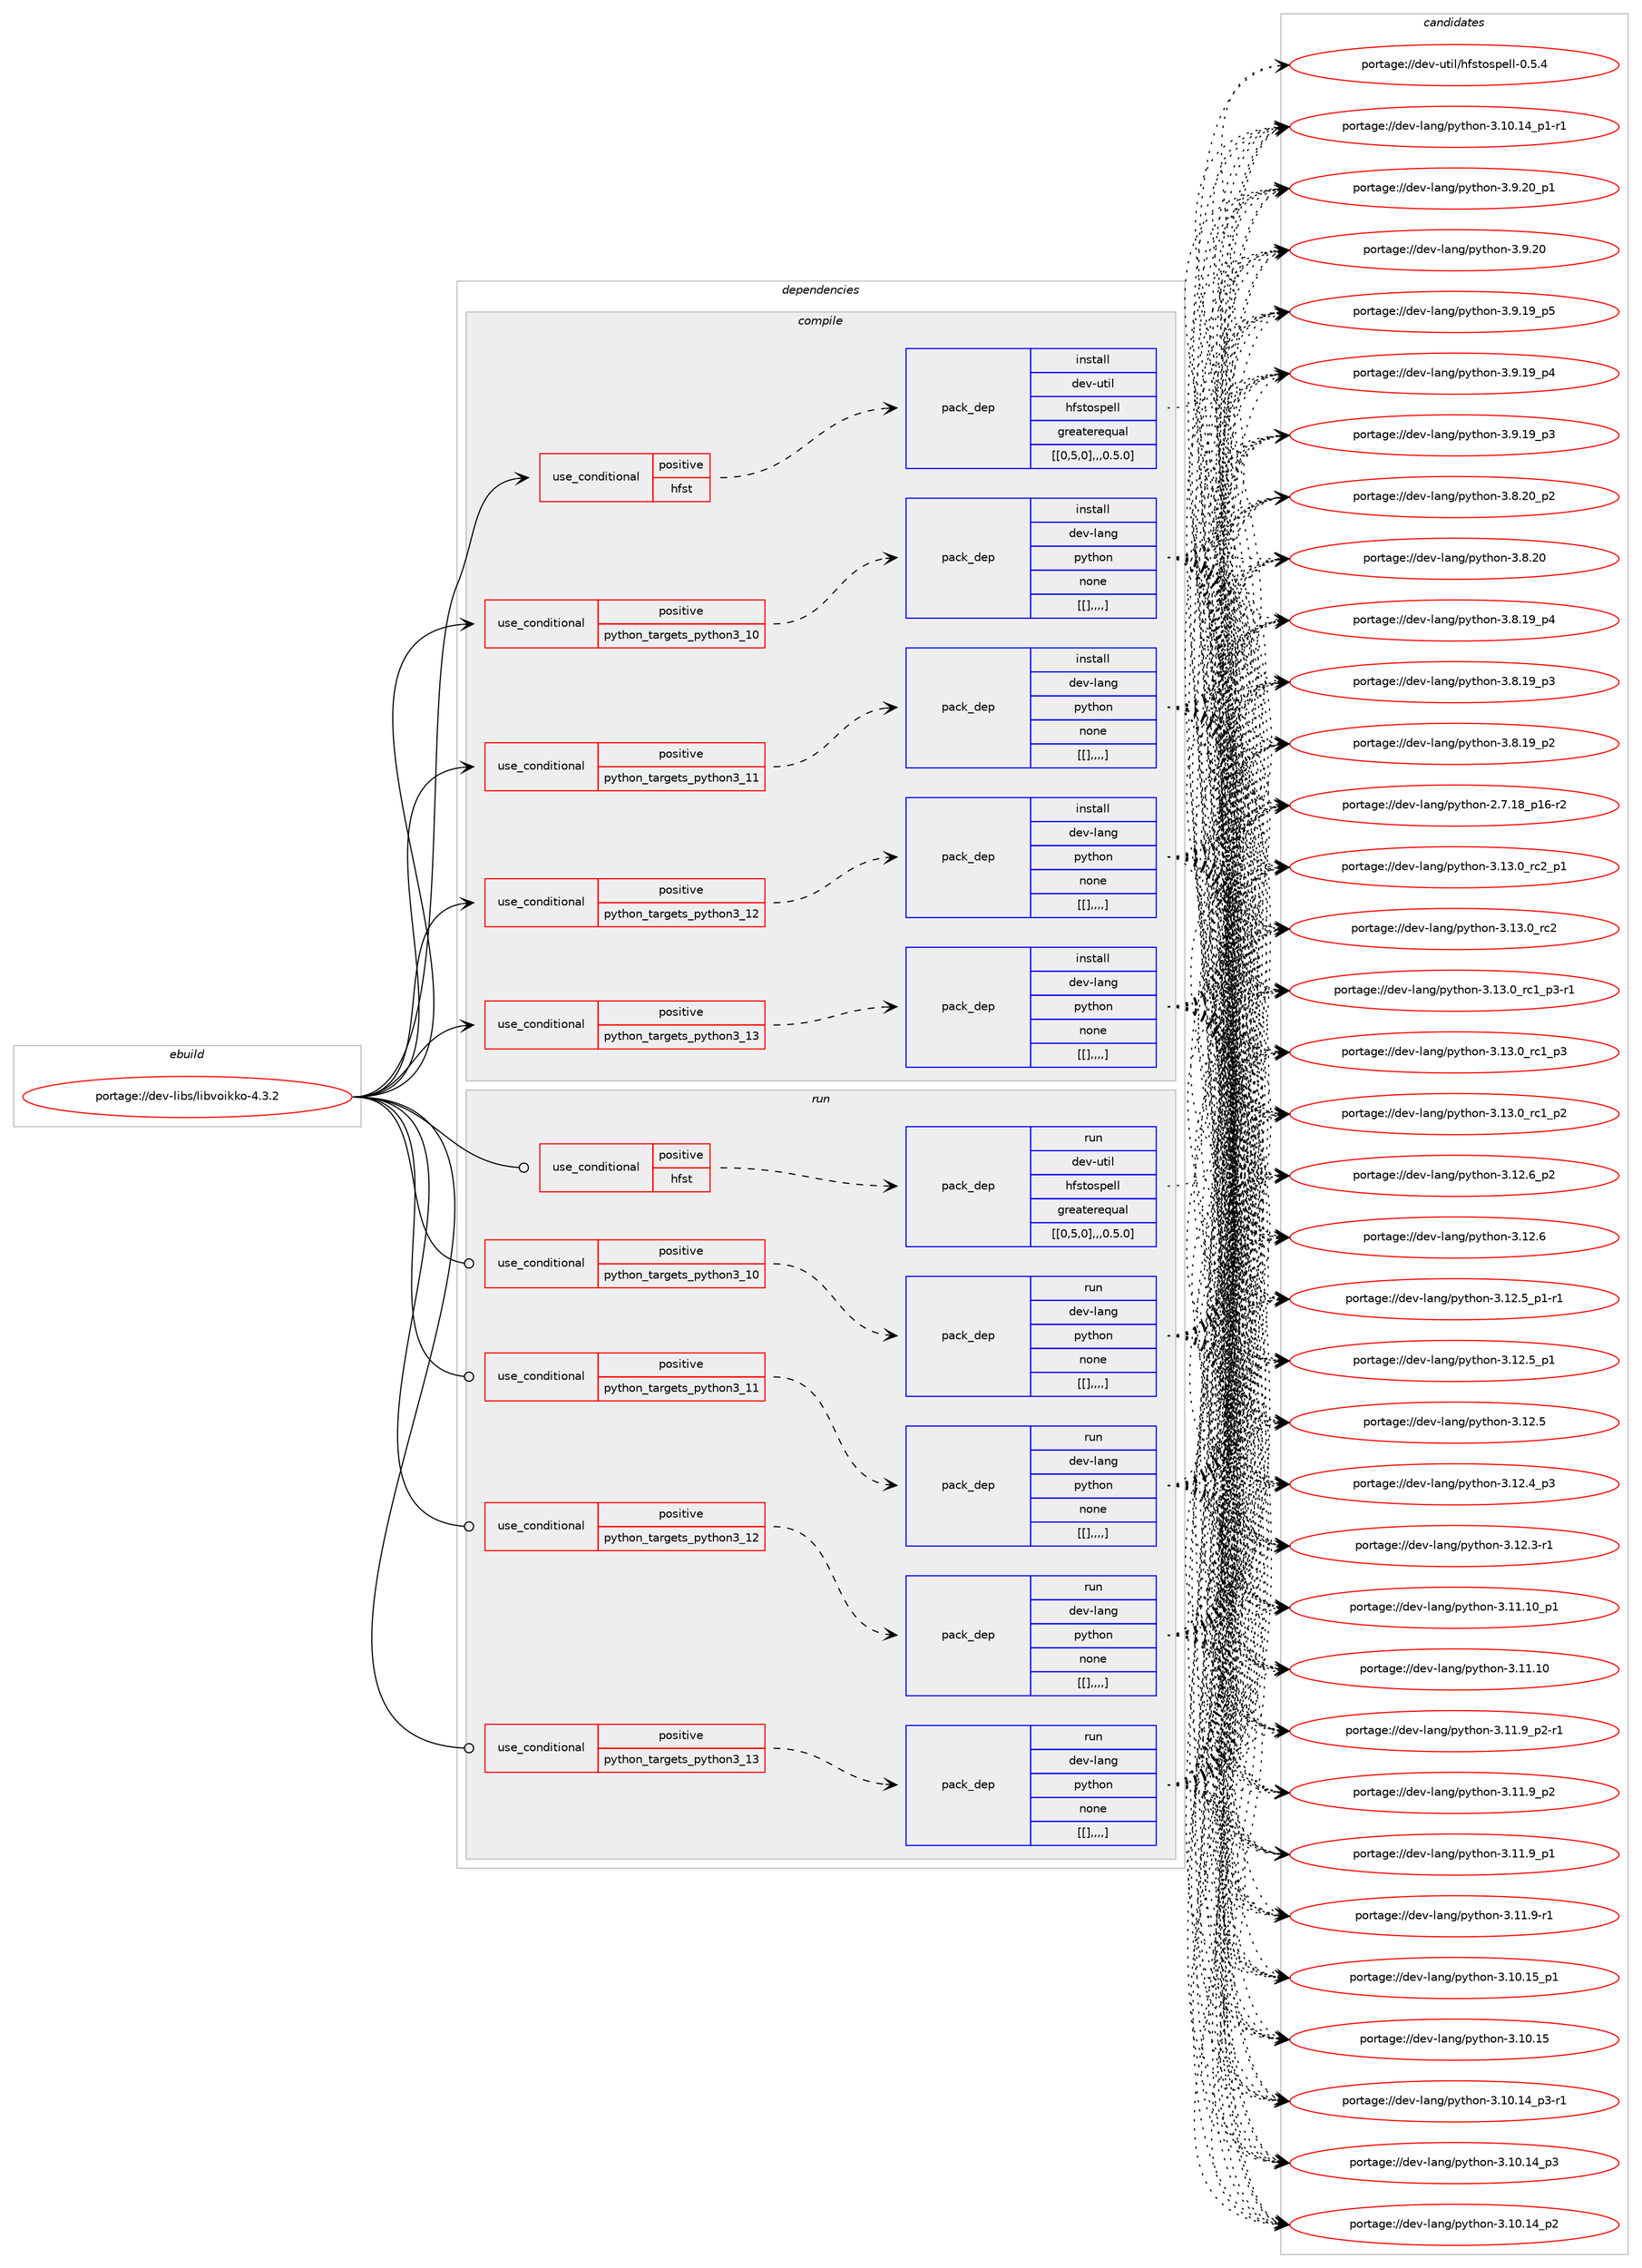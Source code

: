 digraph prolog {

# *************
# Graph options
# *************

newrank=true;
concentrate=true;
compound=true;
graph [rankdir=LR,fontname=Helvetica,fontsize=10,ranksep=1.5];#, ranksep=2.5, nodesep=0.2];
edge  [arrowhead=vee];
node  [fontname=Helvetica,fontsize=10];

# **********
# The ebuild
# **********

subgraph cluster_leftcol {
color=gray;
label=<<i>ebuild</i>>;
id [label="portage://dev-libs/libvoikko-4.3.2", color=red, width=4, href="../dev-libs/libvoikko-4.3.2.svg"];
}

# ****************
# The dependencies
# ****************

subgraph cluster_midcol {
color=gray;
label=<<i>dependencies</i>>;
subgraph cluster_compile {
fillcolor="#eeeeee";
style=filled;
label=<<i>compile</i>>;
subgraph cond28182 {
dependency112872 [label=<<TABLE BORDER="0" CELLBORDER="1" CELLSPACING="0" CELLPADDING="4"><TR><TD ROWSPAN="3" CELLPADDING="10">use_conditional</TD></TR><TR><TD>positive</TD></TR><TR><TD>hfst</TD></TR></TABLE>>, shape=none, color=red];
subgraph pack83529 {
dependency112873 [label=<<TABLE BORDER="0" CELLBORDER="1" CELLSPACING="0" CELLPADDING="4" WIDTH="220"><TR><TD ROWSPAN="6" CELLPADDING="30">pack_dep</TD></TR><TR><TD WIDTH="110">install</TD></TR><TR><TD>dev-util</TD></TR><TR><TD>hfstospell</TD></TR><TR><TD>greaterequal</TD></TR><TR><TD>[[0,5,0],,,0.5.0]</TD></TR></TABLE>>, shape=none, color=blue];
}
dependency112872:e -> dependency112873:w [weight=20,style="dashed",arrowhead="vee"];
}
id:e -> dependency112872:w [weight=20,style="solid",arrowhead="vee"];
subgraph cond28183 {
dependency112874 [label=<<TABLE BORDER="0" CELLBORDER="1" CELLSPACING="0" CELLPADDING="4"><TR><TD ROWSPAN="3" CELLPADDING="10">use_conditional</TD></TR><TR><TD>positive</TD></TR><TR><TD>python_targets_python3_10</TD></TR></TABLE>>, shape=none, color=red];
subgraph pack83530 {
dependency112875 [label=<<TABLE BORDER="0" CELLBORDER="1" CELLSPACING="0" CELLPADDING="4" WIDTH="220"><TR><TD ROWSPAN="6" CELLPADDING="30">pack_dep</TD></TR><TR><TD WIDTH="110">install</TD></TR><TR><TD>dev-lang</TD></TR><TR><TD>python</TD></TR><TR><TD>none</TD></TR><TR><TD>[[],,,,]</TD></TR></TABLE>>, shape=none, color=blue];
}
dependency112874:e -> dependency112875:w [weight=20,style="dashed",arrowhead="vee"];
}
id:e -> dependency112874:w [weight=20,style="solid",arrowhead="vee"];
subgraph cond28184 {
dependency112876 [label=<<TABLE BORDER="0" CELLBORDER="1" CELLSPACING="0" CELLPADDING="4"><TR><TD ROWSPAN="3" CELLPADDING="10">use_conditional</TD></TR><TR><TD>positive</TD></TR><TR><TD>python_targets_python3_11</TD></TR></TABLE>>, shape=none, color=red];
subgraph pack83531 {
dependency112877 [label=<<TABLE BORDER="0" CELLBORDER="1" CELLSPACING="0" CELLPADDING="4" WIDTH="220"><TR><TD ROWSPAN="6" CELLPADDING="30">pack_dep</TD></TR><TR><TD WIDTH="110">install</TD></TR><TR><TD>dev-lang</TD></TR><TR><TD>python</TD></TR><TR><TD>none</TD></TR><TR><TD>[[],,,,]</TD></TR></TABLE>>, shape=none, color=blue];
}
dependency112876:e -> dependency112877:w [weight=20,style="dashed",arrowhead="vee"];
}
id:e -> dependency112876:w [weight=20,style="solid",arrowhead="vee"];
subgraph cond28185 {
dependency112878 [label=<<TABLE BORDER="0" CELLBORDER="1" CELLSPACING="0" CELLPADDING="4"><TR><TD ROWSPAN="3" CELLPADDING="10">use_conditional</TD></TR><TR><TD>positive</TD></TR><TR><TD>python_targets_python3_12</TD></TR></TABLE>>, shape=none, color=red];
subgraph pack83532 {
dependency112879 [label=<<TABLE BORDER="0" CELLBORDER="1" CELLSPACING="0" CELLPADDING="4" WIDTH="220"><TR><TD ROWSPAN="6" CELLPADDING="30">pack_dep</TD></TR><TR><TD WIDTH="110">install</TD></TR><TR><TD>dev-lang</TD></TR><TR><TD>python</TD></TR><TR><TD>none</TD></TR><TR><TD>[[],,,,]</TD></TR></TABLE>>, shape=none, color=blue];
}
dependency112878:e -> dependency112879:w [weight=20,style="dashed",arrowhead="vee"];
}
id:e -> dependency112878:w [weight=20,style="solid",arrowhead="vee"];
subgraph cond28186 {
dependency112880 [label=<<TABLE BORDER="0" CELLBORDER="1" CELLSPACING="0" CELLPADDING="4"><TR><TD ROWSPAN="3" CELLPADDING="10">use_conditional</TD></TR><TR><TD>positive</TD></TR><TR><TD>python_targets_python3_13</TD></TR></TABLE>>, shape=none, color=red];
subgraph pack83533 {
dependency112881 [label=<<TABLE BORDER="0" CELLBORDER="1" CELLSPACING="0" CELLPADDING="4" WIDTH="220"><TR><TD ROWSPAN="6" CELLPADDING="30">pack_dep</TD></TR><TR><TD WIDTH="110">install</TD></TR><TR><TD>dev-lang</TD></TR><TR><TD>python</TD></TR><TR><TD>none</TD></TR><TR><TD>[[],,,,]</TD></TR></TABLE>>, shape=none, color=blue];
}
dependency112880:e -> dependency112881:w [weight=20,style="dashed",arrowhead="vee"];
}
id:e -> dependency112880:w [weight=20,style="solid",arrowhead="vee"];
}
subgraph cluster_compileandrun {
fillcolor="#eeeeee";
style=filled;
label=<<i>compile and run</i>>;
}
subgraph cluster_run {
fillcolor="#eeeeee";
style=filled;
label=<<i>run</i>>;
subgraph cond28187 {
dependency112882 [label=<<TABLE BORDER="0" CELLBORDER="1" CELLSPACING="0" CELLPADDING="4"><TR><TD ROWSPAN="3" CELLPADDING="10">use_conditional</TD></TR><TR><TD>positive</TD></TR><TR><TD>hfst</TD></TR></TABLE>>, shape=none, color=red];
subgraph pack83534 {
dependency112883 [label=<<TABLE BORDER="0" CELLBORDER="1" CELLSPACING="0" CELLPADDING="4" WIDTH="220"><TR><TD ROWSPAN="6" CELLPADDING="30">pack_dep</TD></TR><TR><TD WIDTH="110">run</TD></TR><TR><TD>dev-util</TD></TR><TR><TD>hfstospell</TD></TR><TR><TD>greaterequal</TD></TR><TR><TD>[[0,5,0],,,0.5.0]</TD></TR></TABLE>>, shape=none, color=blue];
}
dependency112882:e -> dependency112883:w [weight=20,style="dashed",arrowhead="vee"];
}
id:e -> dependency112882:w [weight=20,style="solid",arrowhead="odot"];
subgraph cond28188 {
dependency112884 [label=<<TABLE BORDER="0" CELLBORDER="1" CELLSPACING="0" CELLPADDING="4"><TR><TD ROWSPAN="3" CELLPADDING="10">use_conditional</TD></TR><TR><TD>positive</TD></TR><TR><TD>python_targets_python3_10</TD></TR></TABLE>>, shape=none, color=red];
subgraph pack83535 {
dependency112885 [label=<<TABLE BORDER="0" CELLBORDER="1" CELLSPACING="0" CELLPADDING="4" WIDTH="220"><TR><TD ROWSPAN="6" CELLPADDING="30">pack_dep</TD></TR><TR><TD WIDTH="110">run</TD></TR><TR><TD>dev-lang</TD></TR><TR><TD>python</TD></TR><TR><TD>none</TD></TR><TR><TD>[[],,,,]</TD></TR></TABLE>>, shape=none, color=blue];
}
dependency112884:e -> dependency112885:w [weight=20,style="dashed",arrowhead="vee"];
}
id:e -> dependency112884:w [weight=20,style="solid",arrowhead="odot"];
subgraph cond28189 {
dependency112886 [label=<<TABLE BORDER="0" CELLBORDER="1" CELLSPACING="0" CELLPADDING="4"><TR><TD ROWSPAN="3" CELLPADDING="10">use_conditional</TD></TR><TR><TD>positive</TD></TR><TR><TD>python_targets_python3_11</TD></TR></TABLE>>, shape=none, color=red];
subgraph pack83536 {
dependency112887 [label=<<TABLE BORDER="0" CELLBORDER="1" CELLSPACING="0" CELLPADDING="4" WIDTH="220"><TR><TD ROWSPAN="6" CELLPADDING="30">pack_dep</TD></TR><TR><TD WIDTH="110">run</TD></TR><TR><TD>dev-lang</TD></TR><TR><TD>python</TD></TR><TR><TD>none</TD></TR><TR><TD>[[],,,,]</TD></TR></TABLE>>, shape=none, color=blue];
}
dependency112886:e -> dependency112887:w [weight=20,style="dashed",arrowhead="vee"];
}
id:e -> dependency112886:w [weight=20,style="solid",arrowhead="odot"];
subgraph cond28190 {
dependency112888 [label=<<TABLE BORDER="0" CELLBORDER="1" CELLSPACING="0" CELLPADDING="4"><TR><TD ROWSPAN="3" CELLPADDING="10">use_conditional</TD></TR><TR><TD>positive</TD></TR><TR><TD>python_targets_python3_12</TD></TR></TABLE>>, shape=none, color=red];
subgraph pack83537 {
dependency112889 [label=<<TABLE BORDER="0" CELLBORDER="1" CELLSPACING="0" CELLPADDING="4" WIDTH="220"><TR><TD ROWSPAN="6" CELLPADDING="30">pack_dep</TD></TR><TR><TD WIDTH="110">run</TD></TR><TR><TD>dev-lang</TD></TR><TR><TD>python</TD></TR><TR><TD>none</TD></TR><TR><TD>[[],,,,]</TD></TR></TABLE>>, shape=none, color=blue];
}
dependency112888:e -> dependency112889:w [weight=20,style="dashed",arrowhead="vee"];
}
id:e -> dependency112888:w [weight=20,style="solid",arrowhead="odot"];
subgraph cond28191 {
dependency112890 [label=<<TABLE BORDER="0" CELLBORDER="1" CELLSPACING="0" CELLPADDING="4"><TR><TD ROWSPAN="3" CELLPADDING="10">use_conditional</TD></TR><TR><TD>positive</TD></TR><TR><TD>python_targets_python3_13</TD></TR></TABLE>>, shape=none, color=red];
subgraph pack83538 {
dependency112891 [label=<<TABLE BORDER="0" CELLBORDER="1" CELLSPACING="0" CELLPADDING="4" WIDTH="220"><TR><TD ROWSPAN="6" CELLPADDING="30">pack_dep</TD></TR><TR><TD WIDTH="110">run</TD></TR><TR><TD>dev-lang</TD></TR><TR><TD>python</TD></TR><TR><TD>none</TD></TR><TR><TD>[[],,,,]</TD></TR></TABLE>>, shape=none, color=blue];
}
dependency112890:e -> dependency112891:w [weight=20,style="dashed",arrowhead="vee"];
}
id:e -> dependency112890:w [weight=20,style="solid",arrowhead="odot"];
}
}

# **************
# The candidates
# **************

subgraph cluster_choices {
rank=same;
color=gray;
label=<<i>candidates</i>>;

subgraph choice83529 {
color=black;
nodesep=1;
choice1001011184511711610510847104102115116111115112101108108454846534652 [label="portage://dev-util/hfstospell-0.5.4", color=red, width=4,href="../dev-util/hfstospell-0.5.4.svg"];
dependency112873:e -> choice1001011184511711610510847104102115116111115112101108108454846534652:w [style=dotted,weight="100"];
}
subgraph choice83530 {
color=black;
nodesep=1;
choice100101118451089711010347112121116104111110455146495146489511499509511249 [label="portage://dev-lang/python-3.13.0_rc2_p1", color=red, width=4,href="../dev-lang/python-3.13.0_rc2_p1.svg"];
choice10010111845108971101034711212111610411111045514649514648951149950 [label="portage://dev-lang/python-3.13.0_rc2", color=red, width=4,href="../dev-lang/python-3.13.0_rc2.svg"];
choice1001011184510897110103471121211161041111104551464951464895114994995112514511449 [label="portage://dev-lang/python-3.13.0_rc1_p3-r1", color=red, width=4,href="../dev-lang/python-3.13.0_rc1_p3-r1.svg"];
choice100101118451089711010347112121116104111110455146495146489511499499511251 [label="portage://dev-lang/python-3.13.0_rc1_p3", color=red, width=4,href="../dev-lang/python-3.13.0_rc1_p3.svg"];
choice100101118451089711010347112121116104111110455146495146489511499499511250 [label="portage://dev-lang/python-3.13.0_rc1_p2", color=red, width=4,href="../dev-lang/python-3.13.0_rc1_p2.svg"];
choice100101118451089711010347112121116104111110455146495046549511250 [label="portage://dev-lang/python-3.12.6_p2", color=red, width=4,href="../dev-lang/python-3.12.6_p2.svg"];
choice10010111845108971101034711212111610411111045514649504654 [label="portage://dev-lang/python-3.12.6", color=red, width=4,href="../dev-lang/python-3.12.6.svg"];
choice1001011184510897110103471121211161041111104551464950465395112494511449 [label="portage://dev-lang/python-3.12.5_p1-r1", color=red, width=4,href="../dev-lang/python-3.12.5_p1-r1.svg"];
choice100101118451089711010347112121116104111110455146495046539511249 [label="portage://dev-lang/python-3.12.5_p1", color=red, width=4,href="../dev-lang/python-3.12.5_p1.svg"];
choice10010111845108971101034711212111610411111045514649504653 [label="portage://dev-lang/python-3.12.5", color=red, width=4,href="../dev-lang/python-3.12.5.svg"];
choice100101118451089711010347112121116104111110455146495046529511251 [label="portage://dev-lang/python-3.12.4_p3", color=red, width=4,href="../dev-lang/python-3.12.4_p3.svg"];
choice100101118451089711010347112121116104111110455146495046514511449 [label="portage://dev-lang/python-3.12.3-r1", color=red, width=4,href="../dev-lang/python-3.12.3-r1.svg"];
choice10010111845108971101034711212111610411111045514649494649489511249 [label="portage://dev-lang/python-3.11.10_p1", color=red, width=4,href="../dev-lang/python-3.11.10_p1.svg"];
choice1001011184510897110103471121211161041111104551464949464948 [label="portage://dev-lang/python-3.11.10", color=red, width=4,href="../dev-lang/python-3.11.10.svg"];
choice1001011184510897110103471121211161041111104551464949465795112504511449 [label="portage://dev-lang/python-3.11.9_p2-r1", color=red, width=4,href="../dev-lang/python-3.11.9_p2-r1.svg"];
choice100101118451089711010347112121116104111110455146494946579511250 [label="portage://dev-lang/python-3.11.9_p2", color=red, width=4,href="../dev-lang/python-3.11.9_p2.svg"];
choice100101118451089711010347112121116104111110455146494946579511249 [label="portage://dev-lang/python-3.11.9_p1", color=red, width=4,href="../dev-lang/python-3.11.9_p1.svg"];
choice100101118451089711010347112121116104111110455146494946574511449 [label="portage://dev-lang/python-3.11.9-r1", color=red, width=4,href="../dev-lang/python-3.11.9-r1.svg"];
choice10010111845108971101034711212111610411111045514649484649539511249 [label="portage://dev-lang/python-3.10.15_p1", color=red, width=4,href="../dev-lang/python-3.10.15_p1.svg"];
choice1001011184510897110103471121211161041111104551464948464953 [label="portage://dev-lang/python-3.10.15", color=red, width=4,href="../dev-lang/python-3.10.15.svg"];
choice100101118451089711010347112121116104111110455146494846495295112514511449 [label="portage://dev-lang/python-3.10.14_p3-r1", color=red, width=4,href="../dev-lang/python-3.10.14_p3-r1.svg"];
choice10010111845108971101034711212111610411111045514649484649529511251 [label="portage://dev-lang/python-3.10.14_p3", color=red, width=4,href="../dev-lang/python-3.10.14_p3.svg"];
choice10010111845108971101034711212111610411111045514649484649529511250 [label="portage://dev-lang/python-3.10.14_p2", color=red, width=4,href="../dev-lang/python-3.10.14_p2.svg"];
choice100101118451089711010347112121116104111110455146494846495295112494511449 [label="portage://dev-lang/python-3.10.14_p1-r1", color=red, width=4,href="../dev-lang/python-3.10.14_p1-r1.svg"];
choice100101118451089711010347112121116104111110455146574650489511249 [label="portage://dev-lang/python-3.9.20_p1", color=red, width=4,href="../dev-lang/python-3.9.20_p1.svg"];
choice10010111845108971101034711212111610411111045514657465048 [label="portage://dev-lang/python-3.9.20", color=red, width=4,href="../dev-lang/python-3.9.20.svg"];
choice100101118451089711010347112121116104111110455146574649579511253 [label="portage://dev-lang/python-3.9.19_p5", color=red, width=4,href="../dev-lang/python-3.9.19_p5.svg"];
choice100101118451089711010347112121116104111110455146574649579511252 [label="portage://dev-lang/python-3.9.19_p4", color=red, width=4,href="../dev-lang/python-3.9.19_p4.svg"];
choice100101118451089711010347112121116104111110455146574649579511251 [label="portage://dev-lang/python-3.9.19_p3", color=red, width=4,href="../dev-lang/python-3.9.19_p3.svg"];
choice100101118451089711010347112121116104111110455146564650489511250 [label="portage://dev-lang/python-3.8.20_p2", color=red, width=4,href="../dev-lang/python-3.8.20_p2.svg"];
choice10010111845108971101034711212111610411111045514656465048 [label="portage://dev-lang/python-3.8.20", color=red, width=4,href="../dev-lang/python-3.8.20.svg"];
choice100101118451089711010347112121116104111110455146564649579511252 [label="portage://dev-lang/python-3.8.19_p4", color=red, width=4,href="../dev-lang/python-3.8.19_p4.svg"];
choice100101118451089711010347112121116104111110455146564649579511251 [label="portage://dev-lang/python-3.8.19_p3", color=red, width=4,href="../dev-lang/python-3.8.19_p3.svg"];
choice100101118451089711010347112121116104111110455146564649579511250 [label="portage://dev-lang/python-3.8.19_p2", color=red, width=4,href="../dev-lang/python-3.8.19_p2.svg"];
choice100101118451089711010347112121116104111110455046554649569511249544511450 [label="portage://dev-lang/python-2.7.18_p16-r2", color=red, width=4,href="../dev-lang/python-2.7.18_p16-r2.svg"];
dependency112875:e -> choice100101118451089711010347112121116104111110455146495146489511499509511249:w [style=dotted,weight="100"];
dependency112875:e -> choice10010111845108971101034711212111610411111045514649514648951149950:w [style=dotted,weight="100"];
dependency112875:e -> choice1001011184510897110103471121211161041111104551464951464895114994995112514511449:w [style=dotted,weight="100"];
dependency112875:e -> choice100101118451089711010347112121116104111110455146495146489511499499511251:w [style=dotted,weight="100"];
dependency112875:e -> choice100101118451089711010347112121116104111110455146495146489511499499511250:w [style=dotted,weight="100"];
dependency112875:e -> choice100101118451089711010347112121116104111110455146495046549511250:w [style=dotted,weight="100"];
dependency112875:e -> choice10010111845108971101034711212111610411111045514649504654:w [style=dotted,weight="100"];
dependency112875:e -> choice1001011184510897110103471121211161041111104551464950465395112494511449:w [style=dotted,weight="100"];
dependency112875:e -> choice100101118451089711010347112121116104111110455146495046539511249:w [style=dotted,weight="100"];
dependency112875:e -> choice10010111845108971101034711212111610411111045514649504653:w [style=dotted,weight="100"];
dependency112875:e -> choice100101118451089711010347112121116104111110455146495046529511251:w [style=dotted,weight="100"];
dependency112875:e -> choice100101118451089711010347112121116104111110455146495046514511449:w [style=dotted,weight="100"];
dependency112875:e -> choice10010111845108971101034711212111610411111045514649494649489511249:w [style=dotted,weight="100"];
dependency112875:e -> choice1001011184510897110103471121211161041111104551464949464948:w [style=dotted,weight="100"];
dependency112875:e -> choice1001011184510897110103471121211161041111104551464949465795112504511449:w [style=dotted,weight="100"];
dependency112875:e -> choice100101118451089711010347112121116104111110455146494946579511250:w [style=dotted,weight="100"];
dependency112875:e -> choice100101118451089711010347112121116104111110455146494946579511249:w [style=dotted,weight="100"];
dependency112875:e -> choice100101118451089711010347112121116104111110455146494946574511449:w [style=dotted,weight="100"];
dependency112875:e -> choice10010111845108971101034711212111610411111045514649484649539511249:w [style=dotted,weight="100"];
dependency112875:e -> choice1001011184510897110103471121211161041111104551464948464953:w [style=dotted,weight="100"];
dependency112875:e -> choice100101118451089711010347112121116104111110455146494846495295112514511449:w [style=dotted,weight="100"];
dependency112875:e -> choice10010111845108971101034711212111610411111045514649484649529511251:w [style=dotted,weight="100"];
dependency112875:e -> choice10010111845108971101034711212111610411111045514649484649529511250:w [style=dotted,weight="100"];
dependency112875:e -> choice100101118451089711010347112121116104111110455146494846495295112494511449:w [style=dotted,weight="100"];
dependency112875:e -> choice100101118451089711010347112121116104111110455146574650489511249:w [style=dotted,weight="100"];
dependency112875:e -> choice10010111845108971101034711212111610411111045514657465048:w [style=dotted,weight="100"];
dependency112875:e -> choice100101118451089711010347112121116104111110455146574649579511253:w [style=dotted,weight="100"];
dependency112875:e -> choice100101118451089711010347112121116104111110455146574649579511252:w [style=dotted,weight="100"];
dependency112875:e -> choice100101118451089711010347112121116104111110455146574649579511251:w [style=dotted,weight="100"];
dependency112875:e -> choice100101118451089711010347112121116104111110455146564650489511250:w [style=dotted,weight="100"];
dependency112875:e -> choice10010111845108971101034711212111610411111045514656465048:w [style=dotted,weight="100"];
dependency112875:e -> choice100101118451089711010347112121116104111110455146564649579511252:w [style=dotted,weight="100"];
dependency112875:e -> choice100101118451089711010347112121116104111110455146564649579511251:w [style=dotted,weight="100"];
dependency112875:e -> choice100101118451089711010347112121116104111110455146564649579511250:w [style=dotted,weight="100"];
dependency112875:e -> choice100101118451089711010347112121116104111110455046554649569511249544511450:w [style=dotted,weight="100"];
}
subgraph choice83531 {
color=black;
nodesep=1;
choice100101118451089711010347112121116104111110455146495146489511499509511249 [label="portage://dev-lang/python-3.13.0_rc2_p1", color=red, width=4,href="../dev-lang/python-3.13.0_rc2_p1.svg"];
choice10010111845108971101034711212111610411111045514649514648951149950 [label="portage://dev-lang/python-3.13.0_rc2", color=red, width=4,href="../dev-lang/python-3.13.0_rc2.svg"];
choice1001011184510897110103471121211161041111104551464951464895114994995112514511449 [label="portage://dev-lang/python-3.13.0_rc1_p3-r1", color=red, width=4,href="../dev-lang/python-3.13.0_rc1_p3-r1.svg"];
choice100101118451089711010347112121116104111110455146495146489511499499511251 [label="portage://dev-lang/python-3.13.0_rc1_p3", color=red, width=4,href="../dev-lang/python-3.13.0_rc1_p3.svg"];
choice100101118451089711010347112121116104111110455146495146489511499499511250 [label="portage://dev-lang/python-3.13.0_rc1_p2", color=red, width=4,href="../dev-lang/python-3.13.0_rc1_p2.svg"];
choice100101118451089711010347112121116104111110455146495046549511250 [label="portage://dev-lang/python-3.12.6_p2", color=red, width=4,href="../dev-lang/python-3.12.6_p2.svg"];
choice10010111845108971101034711212111610411111045514649504654 [label="portage://dev-lang/python-3.12.6", color=red, width=4,href="../dev-lang/python-3.12.6.svg"];
choice1001011184510897110103471121211161041111104551464950465395112494511449 [label="portage://dev-lang/python-3.12.5_p1-r1", color=red, width=4,href="../dev-lang/python-3.12.5_p1-r1.svg"];
choice100101118451089711010347112121116104111110455146495046539511249 [label="portage://dev-lang/python-3.12.5_p1", color=red, width=4,href="../dev-lang/python-3.12.5_p1.svg"];
choice10010111845108971101034711212111610411111045514649504653 [label="portage://dev-lang/python-3.12.5", color=red, width=4,href="../dev-lang/python-3.12.5.svg"];
choice100101118451089711010347112121116104111110455146495046529511251 [label="portage://dev-lang/python-3.12.4_p3", color=red, width=4,href="../dev-lang/python-3.12.4_p3.svg"];
choice100101118451089711010347112121116104111110455146495046514511449 [label="portage://dev-lang/python-3.12.3-r1", color=red, width=4,href="../dev-lang/python-3.12.3-r1.svg"];
choice10010111845108971101034711212111610411111045514649494649489511249 [label="portage://dev-lang/python-3.11.10_p1", color=red, width=4,href="../dev-lang/python-3.11.10_p1.svg"];
choice1001011184510897110103471121211161041111104551464949464948 [label="portage://dev-lang/python-3.11.10", color=red, width=4,href="../dev-lang/python-3.11.10.svg"];
choice1001011184510897110103471121211161041111104551464949465795112504511449 [label="portage://dev-lang/python-3.11.9_p2-r1", color=red, width=4,href="../dev-lang/python-3.11.9_p2-r1.svg"];
choice100101118451089711010347112121116104111110455146494946579511250 [label="portage://dev-lang/python-3.11.9_p2", color=red, width=4,href="../dev-lang/python-3.11.9_p2.svg"];
choice100101118451089711010347112121116104111110455146494946579511249 [label="portage://dev-lang/python-3.11.9_p1", color=red, width=4,href="../dev-lang/python-3.11.9_p1.svg"];
choice100101118451089711010347112121116104111110455146494946574511449 [label="portage://dev-lang/python-3.11.9-r1", color=red, width=4,href="../dev-lang/python-3.11.9-r1.svg"];
choice10010111845108971101034711212111610411111045514649484649539511249 [label="portage://dev-lang/python-3.10.15_p1", color=red, width=4,href="../dev-lang/python-3.10.15_p1.svg"];
choice1001011184510897110103471121211161041111104551464948464953 [label="portage://dev-lang/python-3.10.15", color=red, width=4,href="../dev-lang/python-3.10.15.svg"];
choice100101118451089711010347112121116104111110455146494846495295112514511449 [label="portage://dev-lang/python-3.10.14_p3-r1", color=red, width=4,href="../dev-lang/python-3.10.14_p3-r1.svg"];
choice10010111845108971101034711212111610411111045514649484649529511251 [label="portage://dev-lang/python-3.10.14_p3", color=red, width=4,href="../dev-lang/python-3.10.14_p3.svg"];
choice10010111845108971101034711212111610411111045514649484649529511250 [label="portage://dev-lang/python-3.10.14_p2", color=red, width=4,href="../dev-lang/python-3.10.14_p2.svg"];
choice100101118451089711010347112121116104111110455146494846495295112494511449 [label="portage://dev-lang/python-3.10.14_p1-r1", color=red, width=4,href="../dev-lang/python-3.10.14_p1-r1.svg"];
choice100101118451089711010347112121116104111110455146574650489511249 [label="portage://dev-lang/python-3.9.20_p1", color=red, width=4,href="../dev-lang/python-3.9.20_p1.svg"];
choice10010111845108971101034711212111610411111045514657465048 [label="portage://dev-lang/python-3.9.20", color=red, width=4,href="../dev-lang/python-3.9.20.svg"];
choice100101118451089711010347112121116104111110455146574649579511253 [label="portage://dev-lang/python-3.9.19_p5", color=red, width=4,href="../dev-lang/python-3.9.19_p5.svg"];
choice100101118451089711010347112121116104111110455146574649579511252 [label="portage://dev-lang/python-3.9.19_p4", color=red, width=4,href="../dev-lang/python-3.9.19_p4.svg"];
choice100101118451089711010347112121116104111110455146574649579511251 [label="portage://dev-lang/python-3.9.19_p3", color=red, width=4,href="../dev-lang/python-3.9.19_p3.svg"];
choice100101118451089711010347112121116104111110455146564650489511250 [label="portage://dev-lang/python-3.8.20_p2", color=red, width=4,href="../dev-lang/python-3.8.20_p2.svg"];
choice10010111845108971101034711212111610411111045514656465048 [label="portage://dev-lang/python-3.8.20", color=red, width=4,href="../dev-lang/python-3.8.20.svg"];
choice100101118451089711010347112121116104111110455146564649579511252 [label="portage://dev-lang/python-3.8.19_p4", color=red, width=4,href="../dev-lang/python-3.8.19_p4.svg"];
choice100101118451089711010347112121116104111110455146564649579511251 [label="portage://dev-lang/python-3.8.19_p3", color=red, width=4,href="../dev-lang/python-3.8.19_p3.svg"];
choice100101118451089711010347112121116104111110455146564649579511250 [label="portage://dev-lang/python-3.8.19_p2", color=red, width=4,href="../dev-lang/python-3.8.19_p2.svg"];
choice100101118451089711010347112121116104111110455046554649569511249544511450 [label="portage://dev-lang/python-2.7.18_p16-r2", color=red, width=4,href="../dev-lang/python-2.7.18_p16-r2.svg"];
dependency112877:e -> choice100101118451089711010347112121116104111110455146495146489511499509511249:w [style=dotted,weight="100"];
dependency112877:e -> choice10010111845108971101034711212111610411111045514649514648951149950:w [style=dotted,weight="100"];
dependency112877:e -> choice1001011184510897110103471121211161041111104551464951464895114994995112514511449:w [style=dotted,weight="100"];
dependency112877:e -> choice100101118451089711010347112121116104111110455146495146489511499499511251:w [style=dotted,weight="100"];
dependency112877:e -> choice100101118451089711010347112121116104111110455146495146489511499499511250:w [style=dotted,weight="100"];
dependency112877:e -> choice100101118451089711010347112121116104111110455146495046549511250:w [style=dotted,weight="100"];
dependency112877:e -> choice10010111845108971101034711212111610411111045514649504654:w [style=dotted,weight="100"];
dependency112877:e -> choice1001011184510897110103471121211161041111104551464950465395112494511449:w [style=dotted,weight="100"];
dependency112877:e -> choice100101118451089711010347112121116104111110455146495046539511249:w [style=dotted,weight="100"];
dependency112877:e -> choice10010111845108971101034711212111610411111045514649504653:w [style=dotted,weight="100"];
dependency112877:e -> choice100101118451089711010347112121116104111110455146495046529511251:w [style=dotted,weight="100"];
dependency112877:e -> choice100101118451089711010347112121116104111110455146495046514511449:w [style=dotted,weight="100"];
dependency112877:e -> choice10010111845108971101034711212111610411111045514649494649489511249:w [style=dotted,weight="100"];
dependency112877:e -> choice1001011184510897110103471121211161041111104551464949464948:w [style=dotted,weight="100"];
dependency112877:e -> choice1001011184510897110103471121211161041111104551464949465795112504511449:w [style=dotted,weight="100"];
dependency112877:e -> choice100101118451089711010347112121116104111110455146494946579511250:w [style=dotted,weight="100"];
dependency112877:e -> choice100101118451089711010347112121116104111110455146494946579511249:w [style=dotted,weight="100"];
dependency112877:e -> choice100101118451089711010347112121116104111110455146494946574511449:w [style=dotted,weight="100"];
dependency112877:e -> choice10010111845108971101034711212111610411111045514649484649539511249:w [style=dotted,weight="100"];
dependency112877:e -> choice1001011184510897110103471121211161041111104551464948464953:w [style=dotted,weight="100"];
dependency112877:e -> choice100101118451089711010347112121116104111110455146494846495295112514511449:w [style=dotted,weight="100"];
dependency112877:e -> choice10010111845108971101034711212111610411111045514649484649529511251:w [style=dotted,weight="100"];
dependency112877:e -> choice10010111845108971101034711212111610411111045514649484649529511250:w [style=dotted,weight="100"];
dependency112877:e -> choice100101118451089711010347112121116104111110455146494846495295112494511449:w [style=dotted,weight="100"];
dependency112877:e -> choice100101118451089711010347112121116104111110455146574650489511249:w [style=dotted,weight="100"];
dependency112877:e -> choice10010111845108971101034711212111610411111045514657465048:w [style=dotted,weight="100"];
dependency112877:e -> choice100101118451089711010347112121116104111110455146574649579511253:w [style=dotted,weight="100"];
dependency112877:e -> choice100101118451089711010347112121116104111110455146574649579511252:w [style=dotted,weight="100"];
dependency112877:e -> choice100101118451089711010347112121116104111110455146574649579511251:w [style=dotted,weight="100"];
dependency112877:e -> choice100101118451089711010347112121116104111110455146564650489511250:w [style=dotted,weight="100"];
dependency112877:e -> choice10010111845108971101034711212111610411111045514656465048:w [style=dotted,weight="100"];
dependency112877:e -> choice100101118451089711010347112121116104111110455146564649579511252:w [style=dotted,weight="100"];
dependency112877:e -> choice100101118451089711010347112121116104111110455146564649579511251:w [style=dotted,weight="100"];
dependency112877:e -> choice100101118451089711010347112121116104111110455146564649579511250:w [style=dotted,weight="100"];
dependency112877:e -> choice100101118451089711010347112121116104111110455046554649569511249544511450:w [style=dotted,weight="100"];
}
subgraph choice83532 {
color=black;
nodesep=1;
choice100101118451089711010347112121116104111110455146495146489511499509511249 [label="portage://dev-lang/python-3.13.0_rc2_p1", color=red, width=4,href="../dev-lang/python-3.13.0_rc2_p1.svg"];
choice10010111845108971101034711212111610411111045514649514648951149950 [label="portage://dev-lang/python-3.13.0_rc2", color=red, width=4,href="../dev-lang/python-3.13.0_rc2.svg"];
choice1001011184510897110103471121211161041111104551464951464895114994995112514511449 [label="portage://dev-lang/python-3.13.0_rc1_p3-r1", color=red, width=4,href="../dev-lang/python-3.13.0_rc1_p3-r1.svg"];
choice100101118451089711010347112121116104111110455146495146489511499499511251 [label="portage://dev-lang/python-3.13.0_rc1_p3", color=red, width=4,href="../dev-lang/python-3.13.0_rc1_p3.svg"];
choice100101118451089711010347112121116104111110455146495146489511499499511250 [label="portage://dev-lang/python-3.13.0_rc1_p2", color=red, width=4,href="../dev-lang/python-3.13.0_rc1_p2.svg"];
choice100101118451089711010347112121116104111110455146495046549511250 [label="portage://dev-lang/python-3.12.6_p2", color=red, width=4,href="../dev-lang/python-3.12.6_p2.svg"];
choice10010111845108971101034711212111610411111045514649504654 [label="portage://dev-lang/python-3.12.6", color=red, width=4,href="../dev-lang/python-3.12.6.svg"];
choice1001011184510897110103471121211161041111104551464950465395112494511449 [label="portage://dev-lang/python-3.12.5_p1-r1", color=red, width=4,href="../dev-lang/python-3.12.5_p1-r1.svg"];
choice100101118451089711010347112121116104111110455146495046539511249 [label="portage://dev-lang/python-3.12.5_p1", color=red, width=4,href="../dev-lang/python-3.12.5_p1.svg"];
choice10010111845108971101034711212111610411111045514649504653 [label="portage://dev-lang/python-3.12.5", color=red, width=4,href="../dev-lang/python-3.12.5.svg"];
choice100101118451089711010347112121116104111110455146495046529511251 [label="portage://dev-lang/python-3.12.4_p3", color=red, width=4,href="../dev-lang/python-3.12.4_p3.svg"];
choice100101118451089711010347112121116104111110455146495046514511449 [label="portage://dev-lang/python-3.12.3-r1", color=red, width=4,href="../dev-lang/python-3.12.3-r1.svg"];
choice10010111845108971101034711212111610411111045514649494649489511249 [label="portage://dev-lang/python-3.11.10_p1", color=red, width=4,href="../dev-lang/python-3.11.10_p1.svg"];
choice1001011184510897110103471121211161041111104551464949464948 [label="portage://dev-lang/python-3.11.10", color=red, width=4,href="../dev-lang/python-3.11.10.svg"];
choice1001011184510897110103471121211161041111104551464949465795112504511449 [label="portage://dev-lang/python-3.11.9_p2-r1", color=red, width=4,href="../dev-lang/python-3.11.9_p2-r1.svg"];
choice100101118451089711010347112121116104111110455146494946579511250 [label="portage://dev-lang/python-3.11.9_p2", color=red, width=4,href="../dev-lang/python-3.11.9_p2.svg"];
choice100101118451089711010347112121116104111110455146494946579511249 [label="portage://dev-lang/python-3.11.9_p1", color=red, width=4,href="../dev-lang/python-3.11.9_p1.svg"];
choice100101118451089711010347112121116104111110455146494946574511449 [label="portage://dev-lang/python-3.11.9-r1", color=red, width=4,href="../dev-lang/python-3.11.9-r1.svg"];
choice10010111845108971101034711212111610411111045514649484649539511249 [label="portage://dev-lang/python-3.10.15_p1", color=red, width=4,href="../dev-lang/python-3.10.15_p1.svg"];
choice1001011184510897110103471121211161041111104551464948464953 [label="portage://dev-lang/python-3.10.15", color=red, width=4,href="../dev-lang/python-3.10.15.svg"];
choice100101118451089711010347112121116104111110455146494846495295112514511449 [label="portage://dev-lang/python-3.10.14_p3-r1", color=red, width=4,href="../dev-lang/python-3.10.14_p3-r1.svg"];
choice10010111845108971101034711212111610411111045514649484649529511251 [label="portage://dev-lang/python-3.10.14_p3", color=red, width=4,href="../dev-lang/python-3.10.14_p3.svg"];
choice10010111845108971101034711212111610411111045514649484649529511250 [label="portage://dev-lang/python-3.10.14_p2", color=red, width=4,href="../dev-lang/python-3.10.14_p2.svg"];
choice100101118451089711010347112121116104111110455146494846495295112494511449 [label="portage://dev-lang/python-3.10.14_p1-r1", color=red, width=4,href="../dev-lang/python-3.10.14_p1-r1.svg"];
choice100101118451089711010347112121116104111110455146574650489511249 [label="portage://dev-lang/python-3.9.20_p1", color=red, width=4,href="../dev-lang/python-3.9.20_p1.svg"];
choice10010111845108971101034711212111610411111045514657465048 [label="portage://dev-lang/python-3.9.20", color=red, width=4,href="../dev-lang/python-3.9.20.svg"];
choice100101118451089711010347112121116104111110455146574649579511253 [label="portage://dev-lang/python-3.9.19_p5", color=red, width=4,href="../dev-lang/python-3.9.19_p5.svg"];
choice100101118451089711010347112121116104111110455146574649579511252 [label="portage://dev-lang/python-3.9.19_p4", color=red, width=4,href="../dev-lang/python-3.9.19_p4.svg"];
choice100101118451089711010347112121116104111110455146574649579511251 [label="portage://dev-lang/python-3.9.19_p3", color=red, width=4,href="../dev-lang/python-3.9.19_p3.svg"];
choice100101118451089711010347112121116104111110455146564650489511250 [label="portage://dev-lang/python-3.8.20_p2", color=red, width=4,href="../dev-lang/python-3.8.20_p2.svg"];
choice10010111845108971101034711212111610411111045514656465048 [label="portage://dev-lang/python-3.8.20", color=red, width=4,href="../dev-lang/python-3.8.20.svg"];
choice100101118451089711010347112121116104111110455146564649579511252 [label="portage://dev-lang/python-3.8.19_p4", color=red, width=4,href="../dev-lang/python-3.8.19_p4.svg"];
choice100101118451089711010347112121116104111110455146564649579511251 [label="portage://dev-lang/python-3.8.19_p3", color=red, width=4,href="../dev-lang/python-3.8.19_p3.svg"];
choice100101118451089711010347112121116104111110455146564649579511250 [label="portage://dev-lang/python-3.8.19_p2", color=red, width=4,href="../dev-lang/python-3.8.19_p2.svg"];
choice100101118451089711010347112121116104111110455046554649569511249544511450 [label="portage://dev-lang/python-2.7.18_p16-r2", color=red, width=4,href="../dev-lang/python-2.7.18_p16-r2.svg"];
dependency112879:e -> choice100101118451089711010347112121116104111110455146495146489511499509511249:w [style=dotted,weight="100"];
dependency112879:e -> choice10010111845108971101034711212111610411111045514649514648951149950:w [style=dotted,weight="100"];
dependency112879:e -> choice1001011184510897110103471121211161041111104551464951464895114994995112514511449:w [style=dotted,weight="100"];
dependency112879:e -> choice100101118451089711010347112121116104111110455146495146489511499499511251:w [style=dotted,weight="100"];
dependency112879:e -> choice100101118451089711010347112121116104111110455146495146489511499499511250:w [style=dotted,weight="100"];
dependency112879:e -> choice100101118451089711010347112121116104111110455146495046549511250:w [style=dotted,weight="100"];
dependency112879:e -> choice10010111845108971101034711212111610411111045514649504654:w [style=dotted,weight="100"];
dependency112879:e -> choice1001011184510897110103471121211161041111104551464950465395112494511449:w [style=dotted,weight="100"];
dependency112879:e -> choice100101118451089711010347112121116104111110455146495046539511249:w [style=dotted,weight="100"];
dependency112879:e -> choice10010111845108971101034711212111610411111045514649504653:w [style=dotted,weight="100"];
dependency112879:e -> choice100101118451089711010347112121116104111110455146495046529511251:w [style=dotted,weight="100"];
dependency112879:e -> choice100101118451089711010347112121116104111110455146495046514511449:w [style=dotted,weight="100"];
dependency112879:e -> choice10010111845108971101034711212111610411111045514649494649489511249:w [style=dotted,weight="100"];
dependency112879:e -> choice1001011184510897110103471121211161041111104551464949464948:w [style=dotted,weight="100"];
dependency112879:e -> choice1001011184510897110103471121211161041111104551464949465795112504511449:w [style=dotted,weight="100"];
dependency112879:e -> choice100101118451089711010347112121116104111110455146494946579511250:w [style=dotted,weight="100"];
dependency112879:e -> choice100101118451089711010347112121116104111110455146494946579511249:w [style=dotted,weight="100"];
dependency112879:e -> choice100101118451089711010347112121116104111110455146494946574511449:w [style=dotted,weight="100"];
dependency112879:e -> choice10010111845108971101034711212111610411111045514649484649539511249:w [style=dotted,weight="100"];
dependency112879:e -> choice1001011184510897110103471121211161041111104551464948464953:w [style=dotted,weight="100"];
dependency112879:e -> choice100101118451089711010347112121116104111110455146494846495295112514511449:w [style=dotted,weight="100"];
dependency112879:e -> choice10010111845108971101034711212111610411111045514649484649529511251:w [style=dotted,weight="100"];
dependency112879:e -> choice10010111845108971101034711212111610411111045514649484649529511250:w [style=dotted,weight="100"];
dependency112879:e -> choice100101118451089711010347112121116104111110455146494846495295112494511449:w [style=dotted,weight="100"];
dependency112879:e -> choice100101118451089711010347112121116104111110455146574650489511249:w [style=dotted,weight="100"];
dependency112879:e -> choice10010111845108971101034711212111610411111045514657465048:w [style=dotted,weight="100"];
dependency112879:e -> choice100101118451089711010347112121116104111110455146574649579511253:w [style=dotted,weight="100"];
dependency112879:e -> choice100101118451089711010347112121116104111110455146574649579511252:w [style=dotted,weight="100"];
dependency112879:e -> choice100101118451089711010347112121116104111110455146574649579511251:w [style=dotted,weight="100"];
dependency112879:e -> choice100101118451089711010347112121116104111110455146564650489511250:w [style=dotted,weight="100"];
dependency112879:e -> choice10010111845108971101034711212111610411111045514656465048:w [style=dotted,weight="100"];
dependency112879:e -> choice100101118451089711010347112121116104111110455146564649579511252:w [style=dotted,weight="100"];
dependency112879:e -> choice100101118451089711010347112121116104111110455146564649579511251:w [style=dotted,weight="100"];
dependency112879:e -> choice100101118451089711010347112121116104111110455146564649579511250:w [style=dotted,weight="100"];
dependency112879:e -> choice100101118451089711010347112121116104111110455046554649569511249544511450:w [style=dotted,weight="100"];
}
subgraph choice83533 {
color=black;
nodesep=1;
choice100101118451089711010347112121116104111110455146495146489511499509511249 [label="portage://dev-lang/python-3.13.0_rc2_p1", color=red, width=4,href="../dev-lang/python-3.13.0_rc2_p1.svg"];
choice10010111845108971101034711212111610411111045514649514648951149950 [label="portage://dev-lang/python-3.13.0_rc2", color=red, width=4,href="../dev-lang/python-3.13.0_rc2.svg"];
choice1001011184510897110103471121211161041111104551464951464895114994995112514511449 [label="portage://dev-lang/python-3.13.0_rc1_p3-r1", color=red, width=4,href="../dev-lang/python-3.13.0_rc1_p3-r1.svg"];
choice100101118451089711010347112121116104111110455146495146489511499499511251 [label="portage://dev-lang/python-3.13.0_rc1_p3", color=red, width=4,href="../dev-lang/python-3.13.0_rc1_p3.svg"];
choice100101118451089711010347112121116104111110455146495146489511499499511250 [label="portage://dev-lang/python-3.13.0_rc1_p2", color=red, width=4,href="../dev-lang/python-3.13.0_rc1_p2.svg"];
choice100101118451089711010347112121116104111110455146495046549511250 [label="portage://dev-lang/python-3.12.6_p2", color=red, width=4,href="../dev-lang/python-3.12.6_p2.svg"];
choice10010111845108971101034711212111610411111045514649504654 [label="portage://dev-lang/python-3.12.6", color=red, width=4,href="../dev-lang/python-3.12.6.svg"];
choice1001011184510897110103471121211161041111104551464950465395112494511449 [label="portage://dev-lang/python-3.12.5_p1-r1", color=red, width=4,href="../dev-lang/python-3.12.5_p1-r1.svg"];
choice100101118451089711010347112121116104111110455146495046539511249 [label="portage://dev-lang/python-3.12.5_p1", color=red, width=4,href="../dev-lang/python-3.12.5_p1.svg"];
choice10010111845108971101034711212111610411111045514649504653 [label="portage://dev-lang/python-3.12.5", color=red, width=4,href="../dev-lang/python-3.12.5.svg"];
choice100101118451089711010347112121116104111110455146495046529511251 [label="portage://dev-lang/python-3.12.4_p3", color=red, width=4,href="../dev-lang/python-3.12.4_p3.svg"];
choice100101118451089711010347112121116104111110455146495046514511449 [label="portage://dev-lang/python-3.12.3-r1", color=red, width=4,href="../dev-lang/python-3.12.3-r1.svg"];
choice10010111845108971101034711212111610411111045514649494649489511249 [label="portage://dev-lang/python-3.11.10_p1", color=red, width=4,href="../dev-lang/python-3.11.10_p1.svg"];
choice1001011184510897110103471121211161041111104551464949464948 [label="portage://dev-lang/python-3.11.10", color=red, width=4,href="../dev-lang/python-3.11.10.svg"];
choice1001011184510897110103471121211161041111104551464949465795112504511449 [label="portage://dev-lang/python-3.11.9_p2-r1", color=red, width=4,href="../dev-lang/python-3.11.9_p2-r1.svg"];
choice100101118451089711010347112121116104111110455146494946579511250 [label="portage://dev-lang/python-3.11.9_p2", color=red, width=4,href="../dev-lang/python-3.11.9_p2.svg"];
choice100101118451089711010347112121116104111110455146494946579511249 [label="portage://dev-lang/python-3.11.9_p1", color=red, width=4,href="../dev-lang/python-3.11.9_p1.svg"];
choice100101118451089711010347112121116104111110455146494946574511449 [label="portage://dev-lang/python-3.11.9-r1", color=red, width=4,href="../dev-lang/python-3.11.9-r1.svg"];
choice10010111845108971101034711212111610411111045514649484649539511249 [label="portage://dev-lang/python-3.10.15_p1", color=red, width=4,href="../dev-lang/python-3.10.15_p1.svg"];
choice1001011184510897110103471121211161041111104551464948464953 [label="portage://dev-lang/python-3.10.15", color=red, width=4,href="../dev-lang/python-3.10.15.svg"];
choice100101118451089711010347112121116104111110455146494846495295112514511449 [label="portage://dev-lang/python-3.10.14_p3-r1", color=red, width=4,href="../dev-lang/python-3.10.14_p3-r1.svg"];
choice10010111845108971101034711212111610411111045514649484649529511251 [label="portage://dev-lang/python-3.10.14_p3", color=red, width=4,href="../dev-lang/python-3.10.14_p3.svg"];
choice10010111845108971101034711212111610411111045514649484649529511250 [label="portage://dev-lang/python-3.10.14_p2", color=red, width=4,href="../dev-lang/python-3.10.14_p2.svg"];
choice100101118451089711010347112121116104111110455146494846495295112494511449 [label="portage://dev-lang/python-3.10.14_p1-r1", color=red, width=4,href="../dev-lang/python-3.10.14_p1-r1.svg"];
choice100101118451089711010347112121116104111110455146574650489511249 [label="portage://dev-lang/python-3.9.20_p1", color=red, width=4,href="../dev-lang/python-3.9.20_p1.svg"];
choice10010111845108971101034711212111610411111045514657465048 [label="portage://dev-lang/python-3.9.20", color=red, width=4,href="../dev-lang/python-3.9.20.svg"];
choice100101118451089711010347112121116104111110455146574649579511253 [label="portage://dev-lang/python-3.9.19_p5", color=red, width=4,href="../dev-lang/python-3.9.19_p5.svg"];
choice100101118451089711010347112121116104111110455146574649579511252 [label="portage://dev-lang/python-3.9.19_p4", color=red, width=4,href="../dev-lang/python-3.9.19_p4.svg"];
choice100101118451089711010347112121116104111110455146574649579511251 [label="portage://dev-lang/python-3.9.19_p3", color=red, width=4,href="../dev-lang/python-3.9.19_p3.svg"];
choice100101118451089711010347112121116104111110455146564650489511250 [label="portage://dev-lang/python-3.8.20_p2", color=red, width=4,href="../dev-lang/python-3.8.20_p2.svg"];
choice10010111845108971101034711212111610411111045514656465048 [label="portage://dev-lang/python-3.8.20", color=red, width=4,href="../dev-lang/python-3.8.20.svg"];
choice100101118451089711010347112121116104111110455146564649579511252 [label="portage://dev-lang/python-3.8.19_p4", color=red, width=4,href="../dev-lang/python-3.8.19_p4.svg"];
choice100101118451089711010347112121116104111110455146564649579511251 [label="portage://dev-lang/python-3.8.19_p3", color=red, width=4,href="../dev-lang/python-3.8.19_p3.svg"];
choice100101118451089711010347112121116104111110455146564649579511250 [label="portage://dev-lang/python-3.8.19_p2", color=red, width=4,href="../dev-lang/python-3.8.19_p2.svg"];
choice100101118451089711010347112121116104111110455046554649569511249544511450 [label="portage://dev-lang/python-2.7.18_p16-r2", color=red, width=4,href="../dev-lang/python-2.7.18_p16-r2.svg"];
dependency112881:e -> choice100101118451089711010347112121116104111110455146495146489511499509511249:w [style=dotted,weight="100"];
dependency112881:e -> choice10010111845108971101034711212111610411111045514649514648951149950:w [style=dotted,weight="100"];
dependency112881:e -> choice1001011184510897110103471121211161041111104551464951464895114994995112514511449:w [style=dotted,weight="100"];
dependency112881:e -> choice100101118451089711010347112121116104111110455146495146489511499499511251:w [style=dotted,weight="100"];
dependency112881:e -> choice100101118451089711010347112121116104111110455146495146489511499499511250:w [style=dotted,weight="100"];
dependency112881:e -> choice100101118451089711010347112121116104111110455146495046549511250:w [style=dotted,weight="100"];
dependency112881:e -> choice10010111845108971101034711212111610411111045514649504654:w [style=dotted,weight="100"];
dependency112881:e -> choice1001011184510897110103471121211161041111104551464950465395112494511449:w [style=dotted,weight="100"];
dependency112881:e -> choice100101118451089711010347112121116104111110455146495046539511249:w [style=dotted,weight="100"];
dependency112881:e -> choice10010111845108971101034711212111610411111045514649504653:w [style=dotted,weight="100"];
dependency112881:e -> choice100101118451089711010347112121116104111110455146495046529511251:w [style=dotted,weight="100"];
dependency112881:e -> choice100101118451089711010347112121116104111110455146495046514511449:w [style=dotted,weight="100"];
dependency112881:e -> choice10010111845108971101034711212111610411111045514649494649489511249:w [style=dotted,weight="100"];
dependency112881:e -> choice1001011184510897110103471121211161041111104551464949464948:w [style=dotted,weight="100"];
dependency112881:e -> choice1001011184510897110103471121211161041111104551464949465795112504511449:w [style=dotted,weight="100"];
dependency112881:e -> choice100101118451089711010347112121116104111110455146494946579511250:w [style=dotted,weight="100"];
dependency112881:e -> choice100101118451089711010347112121116104111110455146494946579511249:w [style=dotted,weight="100"];
dependency112881:e -> choice100101118451089711010347112121116104111110455146494946574511449:w [style=dotted,weight="100"];
dependency112881:e -> choice10010111845108971101034711212111610411111045514649484649539511249:w [style=dotted,weight="100"];
dependency112881:e -> choice1001011184510897110103471121211161041111104551464948464953:w [style=dotted,weight="100"];
dependency112881:e -> choice100101118451089711010347112121116104111110455146494846495295112514511449:w [style=dotted,weight="100"];
dependency112881:e -> choice10010111845108971101034711212111610411111045514649484649529511251:w [style=dotted,weight="100"];
dependency112881:e -> choice10010111845108971101034711212111610411111045514649484649529511250:w [style=dotted,weight="100"];
dependency112881:e -> choice100101118451089711010347112121116104111110455146494846495295112494511449:w [style=dotted,weight="100"];
dependency112881:e -> choice100101118451089711010347112121116104111110455146574650489511249:w [style=dotted,weight="100"];
dependency112881:e -> choice10010111845108971101034711212111610411111045514657465048:w [style=dotted,weight="100"];
dependency112881:e -> choice100101118451089711010347112121116104111110455146574649579511253:w [style=dotted,weight="100"];
dependency112881:e -> choice100101118451089711010347112121116104111110455146574649579511252:w [style=dotted,weight="100"];
dependency112881:e -> choice100101118451089711010347112121116104111110455146574649579511251:w [style=dotted,weight="100"];
dependency112881:e -> choice100101118451089711010347112121116104111110455146564650489511250:w [style=dotted,weight="100"];
dependency112881:e -> choice10010111845108971101034711212111610411111045514656465048:w [style=dotted,weight="100"];
dependency112881:e -> choice100101118451089711010347112121116104111110455146564649579511252:w [style=dotted,weight="100"];
dependency112881:e -> choice100101118451089711010347112121116104111110455146564649579511251:w [style=dotted,weight="100"];
dependency112881:e -> choice100101118451089711010347112121116104111110455146564649579511250:w [style=dotted,weight="100"];
dependency112881:e -> choice100101118451089711010347112121116104111110455046554649569511249544511450:w [style=dotted,weight="100"];
}
subgraph choice83534 {
color=black;
nodesep=1;
choice1001011184511711610510847104102115116111115112101108108454846534652 [label="portage://dev-util/hfstospell-0.5.4", color=red, width=4,href="../dev-util/hfstospell-0.5.4.svg"];
dependency112883:e -> choice1001011184511711610510847104102115116111115112101108108454846534652:w [style=dotted,weight="100"];
}
subgraph choice83535 {
color=black;
nodesep=1;
choice100101118451089711010347112121116104111110455146495146489511499509511249 [label="portage://dev-lang/python-3.13.0_rc2_p1", color=red, width=4,href="../dev-lang/python-3.13.0_rc2_p1.svg"];
choice10010111845108971101034711212111610411111045514649514648951149950 [label="portage://dev-lang/python-3.13.0_rc2", color=red, width=4,href="../dev-lang/python-3.13.0_rc2.svg"];
choice1001011184510897110103471121211161041111104551464951464895114994995112514511449 [label="portage://dev-lang/python-3.13.0_rc1_p3-r1", color=red, width=4,href="../dev-lang/python-3.13.0_rc1_p3-r1.svg"];
choice100101118451089711010347112121116104111110455146495146489511499499511251 [label="portage://dev-lang/python-3.13.0_rc1_p3", color=red, width=4,href="../dev-lang/python-3.13.0_rc1_p3.svg"];
choice100101118451089711010347112121116104111110455146495146489511499499511250 [label="portage://dev-lang/python-3.13.0_rc1_p2", color=red, width=4,href="../dev-lang/python-3.13.0_rc1_p2.svg"];
choice100101118451089711010347112121116104111110455146495046549511250 [label="portage://dev-lang/python-3.12.6_p2", color=red, width=4,href="../dev-lang/python-3.12.6_p2.svg"];
choice10010111845108971101034711212111610411111045514649504654 [label="portage://dev-lang/python-3.12.6", color=red, width=4,href="../dev-lang/python-3.12.6.svg"];
choice1001011184510897110103471121211161041111104551464950465395112494511449 [label="portage://dev-lang/python-3.12.5_p1-r1", color=red, width=4,href="../dev-lang/python-3.12.5_p1-r1.svg"];
choice100101118451089711010347112121116104111110455146495046539511249 [label="portage://dev-lang/python-3.12.5_p1", color=red, width=4,href="../dev-lang/python-3.12.5_p1.svg"];
choice10010111845108971101034711212111610411111045514649504653 [label="portage://dev-lang/python-3.12.5", color=red, width=4,href="../dev-lang/python-3.12.5.svg"];
choice100101118451089711010347112121116104111110455146495046529511251 [label="portage://dev-lang/python-3.12.4_p3", color=red, width=4,href="../dev-lang/python-3.12.4_p3.svg"];
choice100101118451089711010347112121116104111110455146495046514511449 [label="portage://dev-lang/python-3.12.3-r1", color=red, width=4,href="../dev-lang/python-3.12.3-r1.svg"];
choice10010111845108971101034711212111610411111045514649494649489511249 [label="portage://dev-lang/python-3.11.10_p1", color=red, width=4,href="../dev-lang/python-3.11.10_p1.svg"];
choice1001011184510897110103471121211161041111104551464949464948 [label="portage://dev-lang/python-3.11.10", color=red, width=4,href="../dev-lang/python-3.11.10.svg"];
choice1001011184510897110103471121211161041111104551464949465795112504511449 [label="portage://dev-lang/python-3.11.9_p2-r1", color=red, width=4,href="../dev-lang/python-3.11.9_p2-r1.svg"];
choice100101118451089711010347112121116104111110455146494946579511250 [label="portage://dev-lang/python-3.11.9_p2", color=red, width=4,href="../dev-lang/python-3.11.9_p2.svg"];
choice100101118451089711010347112121116104111110455146494946579511249 [label="portage://dev-lang/python-3.11.9_p1", color=red, width=4,href="../dev-lang/python-3.11.9_p1.svg"];
choice100101118451089711010347112121116104111110455146494946574511449 [label="portage://dev-lang/python-3.11.9-r1", color=red, width=4,href="../dev-lang/python-3.11.9-r1.svg"];
choice10010111845108971101034711212111610411111045514649484649539511249 [label="portage://dev-lang/python-3.10.15_p1", color=red, width=4,href="../dev-lang/python-3.10.15_p1.svg"];
choice1001011184510897110103471121211161041111104551464948464953 [label="portage://dev-lang/python-3.10.15", color=red, width=4,href="../dev-lang/python-3.10.15.svg"];
choice100101118451089711010347112121116104111110455146494846495295112514511449 [label="portage://dev-lang/python-3.10.14_p3-r1", color=red, width=4,href="../dev-lang/python-3.10.14_p3-r1.svg"];
choice10010111845108971101034711212111610411111045514649484649529511251 [label="portage://dev-lang/python-3.10.14_p3", color=red, width=4,href="../dev-lang/python-3.10.14_p3.svg"];
choice10010111845108971101034711212111610411111045514649484649529511250 [label="portage://dev-lang/python-3.10.14_p2", color=red, width=4,href="../dev-lang/python-3.10.14_p2.svg"];
choice100101118451089711010347112121116104111110455146494846495295112494511449 [label="portage://dev-lang/python-3.10.14_p1-r1", color=red, width=4,href="../dev-lang/python-3.10.14_p1-r1.svg"];
choice100101118451089711010347112121116104111110455146574650489511249 [label="portage://dev-lang/python-3.9.20_p1", color=red, width=4,href="../dev-lang/python-3.9.20_p1.svg"];
choice10010111845108971101034711212111610411111045514657465048 [label="portage://dev-lang/python-3.9.20", color=red, width=4,href="../dev-lang/python-3.9.20.svg"];
choice100101118451089711010347112121116104111110455146574649579511253 [label="portage://dev-lang/python-3.9.19_p5", color=red, width=4,href="../dev-lang/python-3.9.19_p5.svg"];
choice100101118451089711010347112121116104111110455146574649579511252 [label="portage://dev-lang/python-3.9.19_p4", color=red, width=4,href="../dev-lang/python-3.9.19_p4.svg"];
choice100101118451089711010347112121116104111110455146574649579511251 [label="portage://dev-lang/python-3.9.19_p3", color=red, width=4,href="../dev-lang/python-3.9.19_p3.svg"];
choice100101118451089711010347112121116104111110455146564650489511250 [label="portage://dev-lang/python-3.8.20_p2", color=red, width=4,href="../dev-lang/python-3.8.20_p2.svg"];
choice10010111845108971101034711212111610411111045514656465048 [label="portage://dev-lang/python-3.8.20", color=red, width=4,href="../dev-lang/python-3.8.20.svg"];
choice100101118451089711010347112121116104111110455146564649579511252 [label="portage://dev-lang/python-3.8.19_p4", color=red, width=4,href="../dev-lang/python-3.8.19_p4.svg"];
choice100101118451089711010347112121116104111110455146564649579511251 [label="portage://dev-lang/python-3.8.19_p3", color=red, width=4,href="../dev-lang/python-3.8.19_p3.svg"];
choice100101118451089711010347112121116104111110455146564649579511250 [label="portage://dev-lang/python-3.8.19_p2", color=red, width=4,href="../dev-lang/python-3.8.19_p2.svg"];
choice100101118451089711010347112121116104111110455046554649569511249544511450 [label="portage://dev-lang/python-2.7.18_p16-r2", color=red, width=4,href="../dev-lang/python-2.7.18_p16-r2.svg"];
dependency112885:e -> choice100101118451089711010347112121116104111110455146495146489511499509511249:w [style=dotted,weight="100"];
dependency112885:e -> choice10010111845108971101034711212111610411111045514649514648951149950:w [style=dotted,weight="100"];
dependency112885:e -> choice1001011184510897110103471121211161041111104551464951464895114994995112514511449:w [style=dotted,weight="100"];
dependency112885:e -> choice100101118451089711010347112121116104111110455146495146489511499499511251:w [style=dotted,weight="100"];
dependency112885:e -> choice100101118451089711010347112121116104111110455146495146489511499499511250:w [style=dotted,weight="100"];
dependency112885:e -> choice100101118451089711010347112121116104111110455146495046549511250:w [style=dotted,weight="100"];
dependency112885:e -> choice10010111845108971101034711212111610411111045514649504654:w [style=dotted,weight="100"];
dependency112885:e -> choice1001011184510897110103471121211161041111104551464950465395112494511449:w [style=dotted,weight="100"];
dependency112885:e -> choice100101118451089711010347112121116104111110455146495046539511249:w [style=dotted,weight="100"];
dependency112885:e -> choice10010111845108971101034711212111610411111045514649504653:w [style=dotted,weight="100"];
dependency112885:e -> choice100101118451089711010347112121116104111110455146495046529511251:w [style=dotted,weight="100"];
dependency112885:e -> choice100101118451089711010347112121116104111110455146495046514511449:w [style=dotted,weight="100"];
dependency112885:e -> choice10010111845108971101034711212111610411111045514649494649489511249:w [style=dotted,weight="100"];
dependency112885:e -> choice1001011184510897110103471121211161041111104551464949464948:w [style=dotted,weight="100"];
dependency112885:e -> choice1001011184510897110103471121211161041111104551464949465795112504511449:w [style=dotted,weight="100"];
dependency112885:e -> choice100101118451089711010347112121116104111110455146494946579511250:w [style=dotted,weight="100"];
dependency112885:e -> choice100101118451089711010347112121116104111110455146494946579511249:w [style=dotted,weight="100"];
dependency112885:e -> choice100101118451089711010347112121116104111110455146494946574511449:w [style=dotted,weight="100"];
dependency112885:e -> choice10010111845108971101034711212111610411111045514649484649539511249:w [style=dotted,weight="100"];
dependency112885:e -> choice1001011184510897110103471121211161041111104551464948464953:w [style=dotted,weight="100"];
dependency112885:e -> choice100101118451089711010347112121116104111110455146494846495295112514511449:w [style=dotted,weight="100"];
dependency112885:e -> choice10010111845108971101034711212111610411111045514649484649529511251:w [style=dotted,weight="100"];
dependency112885:e -> choice10010111845108971101034711212111610411111045514649484649529511250:w [style=dotted,weight="100"];
dependency112885:e -> choice100101118451089711010347112121116104111110455146494846495295112494511449:w [style=dotted,weight="100"];
dependency112885:e -> choice100101118451089711010347112121116104111110455146574650489511249:w [style=dotted,weight="100"];
dependency112885:e -> choice10010111845108971101034711212111610411111045514657465048:w [style=dotted,weight="100"];
dependency112885:e -> choice100101118451089711010347112121116104111110455146574649579511253:w [style=dotted,weight="100"];
dependency112885:e -> choice100101118451089711010347112121116104111110455146574649579511252:w [style=dotted,weight="100"];
dependency112885:e -> choice100101118451089711010347112121116104111110455146574649579511251:w [style=dotted,weight="100"];
dependency112885:e -> choice100101118451089711010347112121116104111110455146564650489511250:w [style=dotted,weight="100"];
dependency112885:e -> choice10010111845108971101034711212111610411111045514656465048:w [style=dotted,weight="100"];
dependency112885:e -> choice100101118451089711010347112121116104111110455146564649579511252:w [style=dotted,weight="100"];
dependency112885:e -> choice100101118451089711010347112121116104111110455146564649579511251:w [style=dotted,weight="100"];
dependency112885:e -> choice100101118451089711010347112121116104111110455146564649579511250:w [style=dotted,weight="100"];
dependency112885:e -> choice100101118451089711010347112121116104111110455046554649569511249544511450:w [style=dotted,weight="100"];
}
subgraph choice83536 {
color=black;
nodesep=1;
choice100101118451089711010347112121116104111110455146495146489511499509511249 [label="portage://dev-lang/python-3.13.0_rc2_p1", color=red, width=4,href="../dev-lang/python-3.13.0_rc2_p1.svg"];
choice10010111845108971101034711212111610411111045514649514648951149950 [label="portage://dev-lang/python-3.13.0_rc2", color=red, width=4,href="../dev-lang/python-3.13.0_rc2.svg"];
choice1001011184510897110103471121211161041111104551464951464895114994995112514511449 [label="portage://dev-lang/python-3.13.0_rc1_p3-r1", color=red, width=4,href="../dev-lang/python-3.13.0_rc1_p3-r1.svg"];
choice100101118451089711010347112121116104111110455146495146489511499499511251 [label="portage://dev-lang/python-3.13.0_rc1_p3", color=red, width=4,href="../dev-lang/python-3.13.0_rc1_p3.svg"];
choice100101118451089711010347112121116104111110455146495146489511499499511250 [label="portage://dev-lang/python-3.13.0_rc1_p2", color=red, width=4,href="../dev-lang/python-3.13.0_rc1_p2.svg"];
choice100101118451089711010347112121116104111110455146495046549511250 [label="portage://dev-lang/python-3.12.6_p2", color=red, width=4,href="../dev-lang/python-3.12.6_p2.svg"];
choice10010111845108971101034711212111610411111045514649504654 [label="portage://dev-lang/python-3.12.6", color=red, width=4,href="../dev-lang/python-3.12.6.svg"];
choice1001011184510897110103471121211161041111104551464950465395112494511449 [label="portage://dev-lang/python-3.12.5_p1-r1", color=red, width=4,href="../dev-lang/python-3.12.5_p1-r1.svg"];
choice100101118451089711010347112121116104111110455146495046539511249 [label="portage://dev-lang/python-3.12.5_p1", color=red, width=4,href="../dev-lang/python-3.12.5_p1.svg"];
choice10010111845108971101034711212111610411111045514649504653 [label="portage://dev-lang/python-3.12.5", color=red, width=4,href="../dev-lang/python-3.12.5.svg"];
choice100101118451089711010347112121116104111110455146495046529511251 [label="portage://dev-lang/python-3.12.4_p3", color=red, width=4,href="../dev-lang/python-3.12.4_p3.svg"];
choice100101118451089711010347112121116104111110455146495046514511449 [label="portage://dev-lang/python-3.12.3-r1", color=red, width=4,href="../dev-lang/python-3.12.3-r1.svg"];
choice10010111845108971101034711212111610411111045514649494649489511249 [label="portage://dev-lang/python-3.11.10_p1", color=red, width=4,href="../dev-lang/python-3.11.10_p1.svg"];
choice1001011184510897110103471121211161041111104551464949464948 [label="portage://dev-lang/python-3.11.10", color=red, width=4,href="../dev-lang/python-3.11.10.svg"];
choice1001011184510897110103471121211161041111104551464949465795112504511449 [label="portage://dev-lang/python-3.11.9_p2-r1", color=red, width=4,href="../dev-lang/python-3.11.9_p2-r1.svg"];
choice100101118451089711010347112121116104111110455146494946579511250 [label="portage://dev-lang/python-3.11.9_p2", color=red, width=4,href="../dev-lang/python-3.11.9_p2.svg"];
choice100101118451089711010347112121116104111110455146494946579511249 [label="portage://dev-lang/python-3.11.9_p1", color=red, width=4,href="../dev-lang/python-3.11.9_p1.svg"];
choice100101118451089711010347112121116104111110455146494946574511449 [label="portage://dev-lang/python-3.11.9-r1", color=red, width=4,href="../dev-lang/python-3.11.9-r1.svg"];
choice10010111845108971101034711212111610411111045514649484649539511249 [label="portage://dev-lang/python-3.10.15_p1", color=red, width=4,href="../dev-lang/python-3.10.15_p1.svg"];
choice1001011184510897110103471121211161041111104551464948464953 [label="portage://dev-lang/python-3.10.15", color=red, width=4,href="../dev-lang/python-3.10.15.svg"];
choice100101118451089711010347112121116104111110455146494846495295112514511449 [label="portage://dev-lang/python-3.10.14_p3-r1", color=red, width=4,href="../dev-lang/python-3.10.14_p3-r1.svg"];
choice10010111845108971101034711212111610411111045514649484649529511251 [label="portage://dev-lang/python-3.10.14_p3", color=red, width=4,href="../dev-lang/python-3.10.14_p3.svg"];
choice10010111845108971101034711212111610411111045514649484649529511250 [label="portage://dev-lang/python-3.10.14_p2", color=red, width=4,href="../dev-lang/python-3.10.14_p2.svg"];
choice100101118451089711010347112121116104111110455146494846495295112494511449 [label="portage://dev-lang/python-3.10.14_p1-r1", color=red, width=4,href="../dev-lang/python-3.10.14_p1-r1.svg"];
choice100101118451089711010347112121116104111110455146574650489511249 [label="portage://dev-lang/python-3.9.20_p1", color=red, width=4,href="../dev-lang/python-3.9.20_p1.svg"];
choice10010111845108971101034711212111610411111045514657465048 [label="portage://dev-lang/python-3.9.20", color=red, width=4,href="../dev-lang/python-3.9.20.svg"];
choice100101118451089711010347112121116104111110455146574649579511253 [label="portage://dev-lang/python-3.9.19_p5", color=red, width=4,href="../dev-lang/python-3.9.19_p5.svg"];
choice100101118451089711010347112121116104111110455146574649579511252 [label="portage://dev-lang/python-3.9.19_p4", color=red, width=4,href="../dev-lang/python-3.9.19_p4.svg"];
choice100101118451089711010347112121116104111110455146574649579511251 [label="portage://dev-lang/python-3.9.19_p3", color=red, width=4,href="../dev-lang/python-3.9.19_p3.svg"];
choice100101118451089711010347112121116104111110455146564650489511250 [label="portage://dev-lang/python-3.8.20_p2", color=red, width=4,href="../dev-lang/python-3.8.20_p2.svg"];
choice10010111845108971101034711212111610411111045514656465048 [label="portage://dev-lang/python-3.8.20", color=red, width=4,href="../dev-lang/python-3.8.20.svg"];
choice100101118451089711010347112121116104111110455146564649579511252 [label="portage://dev-lang/python-3.8.19_p4", color=red, width=4,href="../dev-lang/python-3.8.19_p4.svg"];
choice100101118451089711010347112121116104111110455146564649579511251 [label="portage://dev-lang/python-3.8.19_p3", color=red, width=4,href="../dev-lang/python-3.8.19_p3.svg"];
choice100101118451089711010347112121116104111110455146564649579511250 [label="portage://dev-lang/python-3.8.19_p2", color=red, width=4,href="../dev-lang/python-3.8.19_p2.svg"];
choice100101118451089711010347112121116104111110455046554649569511249544511450 [label="portage://dev-lang/python-2.7.18_p16-r2", color=red, width=4,href="../dev-lang/python-2.7.18_p16-r2.svg"];
dependency112887:e -> choice100101118451089711010347112121116104111110455146495146489511499509511249:w [style=dotted,weight="100"];
dependency112887:e -> choice10010111845108971101034711212111610411111045514649514648951149950:w [style=dotted,weight="100"];
dependency112887:e -> choice1001011184510897110103471121211161041111104551464951464895114994995112514511449:w [style=dotted,weight="100"];
dependency112887:e -> choice100101118451089711010347112121116104111110455146495146489511499499511251:w [style=dotted,weight="100"];
dependency112887:e -> choice100101118451089711010347112121116104111110455146495146489511499499511250:w [style=dotted,weight="100"];
dependency112887:e -> choice100101118451089711010347112121116104111110455146495046549511250:w [style=dotted,weight="100"];
dependency112887:e -> choice10010111845108971101034711212111610411111045514649504654:w [style=dotted,weight="100"];
dependency112887:e -> choice1001011184510897110103471121211161041111104551464950465395112494511449:w [style=dotted,weight="100"];
dependency112887:e -> choice100101118451089711010347112121116104111110455146495046539511249:w [style=dotted,weight="100"];
dependency112887:e -> choice10010111845108971101034711212111610411111045514649504653:w [style=dotted,weight="100"];
dependency112887:e -> choice100101118451089711010347112121116104111110455146495046529511251:w [style=dotted,weight="100"];
dependency112887:e -> choice100101118451089711010347112121116104111110455146495046514511449:w [style=dotted,weight="100"];
dependency112887:e -> choice10010111845108971101034711212111610411111045514649494649489511249:w [style=dotted,weight="100"];
dependency112887:e -> choice1001011184510897110103471121211161041111104551464949464948:w [style=dotted,weight="100"];
dependency112887:e -> choice1001011184510897110103471121211161041111104551464949465795112504511449:w [style=dotted,weight="100"];
dependency112887:e -> choice100101118451089711010347112121116104111110455146494946579511250:w [style=dotted,weight="100"];
dependency112887:e -> choice100101118451089711010347112121116104111110455146494946579511249:w [style=dotted,weight="100"];
dependency112887:e -> choice100101118451089711010347112121116104111110455146494946574511449:w [style=dotted,weight="100"];
dependency112887:e -> choice10010111845108971101034711212111610411111045514649484649539511249:w [style=dotted,weight="100"];
dependency112887:e -> choice1001011184510897110103471121211161041111104551464948464953:w [style=dotted,weight="100"];
dependency112887:e -> choice100101118451089711010347112121116104111110455146494846495295112514511449:w [style=dotted,weight="100"];
dependency112887:e -> choice10010111845108971101034711212111610411111045514649484649529511251:w [style=dotted,weight="100"];
dependency112887:e -> choice10010111845108971101034711212111610411111045514649484649529511250:w [style=dotted,weight="100"];
dependency112887:e -> choice100101118451089711010347112121116104111110455146494846495295112494511449:w [style=dotted,weight="100"];
dependency112887:e -> choice100101118451089711010347112121116104111110455146574650489511249:w [style=dotted,weight="100"];
dependency112887:e -> choice10010111845108971101034711212111610411111045514657465048:w [style=dotted,weight="100"];
dependency112887:e -> choice100101118451089711010347112121116104111110455146574649579511253:w [style=dotted,weight="100"];
dependency112887:e -> choice100101118451089711010347112121116104111110455146574649579511252:w [style=dotted,weight="100"];
dependency112887:e -> choice100101118451089711010347112121116104111110455146574649579511251:w [style=dotted,weight="100"];
dependency112887:e -> choice100101118451089711010347112121116104111110455146564650489511250:w [style=dotted,weight="100"];
dependency112887:e -> choice10010111845108971101034711212111610411111045514656465048:w [style=dotted,weight="100"];
dependency112887:e -> choice100101118451089711010347112121116104111110455146564649579511252:w [style=dotted,weight="100"];
dependency112887:e -> choice100101118451089711010347112121116104111110455146564649579511251:w [style=dotted,weight="100"];
dependency112887:e -> choice100101118451089711010347112121116104111110455146564649579511250:w [style=dotted,weight="100"];
dependency112887:e -> choice100101118451089711010347112121116104111110455046554649569511249544511450:w [style=dotted,weight="100"];
}
subgraph choice83537 {
color=black;
nodesep=1;
choice100101118451089711010347112121116104111110455146495146489511499509511249 [label="portage://dev-lang/python-3.13.0_rc2_p1", color=red, width=4,href="../dev-lang/python-3.13.0_rc2_p1.svg"];
choice10010111845108971101034711212111610411111045514649514648951149950 [label="portage://dev-lang/python-3.13.0_rc2", color=red, width=4,href="../dev-lang/python-3.13.0_rc2.svg"];
choice1001011184510897110103471121211161041111104551464951464895114994995112514511449 [label="portage://dev-lang/python-3.13.0_rc1_p3-r1", color=red, width=4,href="../dev-lang/python-3.13.0_rc1_p3-r1.svg"];
choice100101118451089711010347112121116104111110455146495146489511499499511251 [label="portage://dev-lang/python-3.13.0_rc1_p3", color=red, width=4,href="../dev-lang/python-3.13.0_rc1_p3.svg"];
choice100101118451089711010347112121116104111110455146495146489511499499511250 [label="portage://dev-lang/python-3.13.0_rc1_p2", color=red, width=4,href="../dev-lang/python-3.13.0_rc1_p2.svg"];
choice100101118451089711010347112121116104111110455146495046549511250 [label="portage://dev-lang/python-3.12.6_p2", color=red, width=4,href="../dev-lang/python-3.12.6_p2.svg"];
choice10010111845108971101034711212111610411111045514649504654 [label="portage://dev-lang/python-3.12.6", color=red, width=4,href="../dev-lang/python-3.12.6.svg"];
choice1001011184510897110103471121211161041111104551464950465395112494511449 [label="portage://dev-lang/python-3.12.5_p1-r1", color=red, width=4,href="../dev-lang/python-3.12.5_p1-r1.svg"];
choice100101118451089711010347112121116104111110455146495046539511249 [label="portage://dev-lang/python-3.12.5_p1", color=red, width=4,href="../dev-lang/python-3.12.5_p1.svg"];
choice10010111845108971101034711212111610411111045514649504653 [label="portage://dev-lang/python-3.12.5", color=red, width=4,href="../dev-lang/python-3.12.5.svg"];
choice100101118451089711010347112121116104111110455146495046529511251 [label="portage://dev-lang/python-3.12.4_p3", color=red, width=4,href="../dev-lang/python-3.12.4_p3.svg"];
choice100101118451089711010347112121116104111110455146495046514511449 [label="portage://dev-lang/python-3.12.3-r1", color=red, width=4,href="../dev-lang/python-3.12.3-r1.svg"];
choice10010111845108971101034711212111610411111045514649494649489511249 [label="portage://dev-lang/python-3.11.10_p1", color=red, width=4,href="../dev-lang/python-3.11.10_p1.svg"];
choice1001011184510897110103471121211161041111104551464949464948 [label="portage://dev-lang/python-3.11.10", color=red, width=4,href="../dev-lang/python-3.11.10.svg"];
choice1001011184510897110103471121211161041111104551464949465795112504511449 [label="portage://dev-lang/python-3.11.9_p2-r1", color=red, width=4,href="../dev-lang/python-3.11.9_p2-r1.svg"];
choice100101118451089711010347112121116104111110455146494946579511250 [label="portage://dev-lang/python-3.11.9_p2", color=red, width=4,href="../dev-lang/python-3.11.9_p2.svg"];
choice100101118451089711010347112121116104111110455146494946579511249 [label="portage://dev-lang/python-3.11.9_p1", color=red, width=4,href="../dev-lang/python-3.11.9_p1.svg"];
choice100101118451089711010347112121116104111110455146494946574511449 [label="portage://dev-lang/python-3.11.9-r1", color=red, width=4,href="../dev-lang/python-3.11.9-r1.svg"];
choice10010111845108971101034711212111610411111045514649484649539511249 [label="portage://dev-lang/python-3.10.15_p1", color=red, width=4,href="../dev-lang/python-3.10.15_p1.svg"];
choice1001011184510897110103471121211161041111104551464948464953 [label="portage://dev-lang/python-3.10.15", color=red, width=4,href="../dev-lang/python-3.10.15.svg"];
choice100101118451089711010347112121116104111110455146494846495295112514511449 [label="portage://dev-lang/python-3.10.14_p3-r1", color=red, width=4,href="../dev-lang/python-3.10.14_p3-r1.svg"];
choice10010111845108971101034711212111610411111045514649484649529511251 [label="portage://dev-lang/python-3.10.14_p3", color=red, width=4,href="../dev-lang/python-3.10.14_p3.svg"];
choice10010111845108971101034711212111610411111045514649484649529511250 [label="portage://dev-lang/python-3.10.14_p2", color=red, width=4,href="../dev-lang/python-3.10.14_p2.svg"];
choice100101118451089711010347112121116104111110455146494846495295112494511449 [label="portage://dev-lang/python-3.10.14_p1-r1", color=red, width=4,href="../dev-lang/python-3.10.14_p1-r1.svg"];
choice100101118451089711010347112121116104111110455146574650489511249 [label="portage://dev-lang/python-3.9.20_p1", color=red, width=4,href="../dev-lang/python-3.9.20_p1.svg"];
choice10010111845108971101034711212111610411111045514657465048 [label="portage://dev-lang/python-3.9.20", color=red, width=4,href="../dev-lang/python-3.9.20.svg"];
choice100101118451089711010347112121116104111110455146574649579511253 [label="portage://dev-lang/python-3.9.19_p5", color=red, width=4,href="../dev-lang/python-3.9.19_p5.svg"];
choice100101118451089711010347112121116104111110455146574649579511252 [label="portage://dev-lang/python-3.9.19_p4", color=red, width=4,href="../dev-lang/python-3.9.19_p4.svg"];
choice100101118451089711010347112121116104111110455146574649579511251 [label="portage://dev-lang/python-3.9.19_p3", color=red, width=4,href="../dev-lang/python-3.9.19_p3.svg"];
choice100101118451089711010347112121116104111110455146564650489511250 [label="portage://dev-lang/python-3.8.20_p2", color=red, width=4,href="../dev-lang/python-3.8.20_p2.svg"];
choice10010111845108971101034711212111610411111045514656465048 [label="portage://dev-lang/python-3.8.20", color=red, width=4,href="../dev-lang/python-3.8.20.svg"];
choice100101118451089711010347112121116104111110455146564649579511252 [label="portage://dev-lang/python-3.8.19_p4", color=red, width=4,href="../dev-lang/python-3.8.19_p4.svg"];
choice100101118451089711010347112121116104111110455146564649579511251 [label="portage://dev-lang/python-3.8.19_p3", color=red, width=4,href="../dev-lang/python-3.8.19_p3.svg"];
choice100101118451089711010347112121116104111110455146564649579511250 [label="portage://dev-lang/python-3.8.19_p2", color=red, width=4,href="../dev-lang/python-3.8.19_p2.svg"];
choice100101118451089711010347112121116104111110455046554649569511249544511450 [label="portage://dev-lang/python-2.7.18_p16-r2", color=red, width=4,href="../dev-lang/python-2.7.18_p16-r2.svg"];
dependency112889:e -> choice100101118451089711010347112121116104111110455146495146489511499509511249:w [style=dotted,weight="100"];
dependency112889:e -> choice10010111845108971101034711212111610411111045514649514648951149950:w [style=dotted,weight="100"];
dependency112889:e -> choice1001011184510897110103471121211161041111104551464951464895114994995112514511449:w [style=dotted,weight="100"];
dependency112889:e -> choice100101118451089711010347112121116104111110455146495146489511499499511251:w [style=dotted,weight="100"];
dependency112889:e -> choice100101118451089711010347112121116104111110455146495146489511499499511250:w [style=dotted,weight="100"];
dependency112889:e -> choice100101118451089711010347112121116104111110455146495046549511250:w [style=dotted,weight="100"];
dependency112889:e -> choice10010111845108971101034711212111610411111045514649504654:w [style=dotted,weight="100"];
dependency112889:e -> choice1001011184510897110103471121211161041111104551464950465395112494511449:w [style=dotted,weight="100"];
dependency112889:e -> choice100101118451089711010347112121116104111110455146495046539511249:w [style=dotted,weight="100"];
dependency112889:e -> choice10010111845108971101034711212111610411111045514649504653:w [style=dotted,weight="100"];
dependency112889:e -> choice100101118451089711010347112121116104111110455146495046529511251:w [style=dotted,weight="100"];
dependency112889:e -> choice100101118451089711010347112121116104111110455146495046514511449:w [style=dotted,weight="100"];
dependency112889:e -> choice10010111845108971101034711212111610411111045514649494649489511249:w [style=dotted,weight="100"];
dependency112889:e -> choice1001011184510897110103471121211161041111104551464949464948:w [style=dotted,weight="100"];
dependency112889:e -> choice1001011184510897110103471121211161041111104551464949465795112504511449:w [style=dotted,weight="100"];
dependency112889:e -> choice100101118451089711010347112121116104111110455146494946579511250:w [style=dotted,weight="100"];
dependency112889:e -> choice100101118451089711010347112121116104111110455146494946579511249:w [style=dotted,weight="100"];
dependency112889:e -> choice100101118451089711010347112121116104111110455146494946574511449:w [style=dotted,weight="100"];
dependency112889:e -> choice10010111845108971101034711212111610411111045514649484649539511249:w [style=dotted,weight="100"];
dependency112889:e -> choice1001011184510897110103471121211161041111104551464948464953:w [style=dotted,weight="100"];
dependency112889:e -> choice100101118451089711010347112121116104111110455146494846495295112514511449:w [style=dotted,weight="100"];
dependency112889:e -> choice10010111845108971101034711212111610411111045514649484649529511251:w [style=dotted,weight="100"];
dependency112889:e -> choice10010111845108971101034711212111610411111045514649484649529511250:w [style=dotted,weight="100"];
dependency112889:e -> choice100101118451089711010347112121116104111110455146494846495295112494511449:w [style=dotted,weight="100"];
dependency112889:e -> choice100101118451089711010347112121116104111110455146574650489511249:w [style=dotted,weight="100"];
dependency112889:e -> choice10010111845108971101034711212111610411111045514657465048:w [style=dotted,weight="100"];
dependency112889:e -> choice100101118451089711010347112121116104111110455146574649579511253:w [style=dotted,weight="100"];
dependency112889:e -> choice100101118451089711010347112121116104111110455146574649579511252:w [style=dotted,weight="100"];
dependency112889:e -> choice100101118451089711010347112121116104111110455146574649579511251:w [style=dotted,weight="100"];
dependency112889:e -> choice100101118451089711010347112121116104111110455146564650489511250:w [style=dotted,weight="100"];
dependency112889:e -> choice10010111845108971101034711212111610411111045514656465048:w [style=dotted,weight="100"];
dependency112889:e -> choice100101118451089711010347112121116104111110455146564649579511252:w [style=dotted,weight="100"];
dependency112889:e -> choice100101118451089711010347112121116104111110455146564649579511251:w [style=dotted,weight="100"];
dependency112889:e -> choice100101118451089711010347112121116104111110455146564649579511250:w [style=dotted,weight="100"];
dependency112889:e -> choice100101118451089711010347112121116104111110455046554649569511249544511450:w [style=dotted,weight="100"];
}
subgraph choice83538 {
color=black;
nodesep=1;
choice100101118451089711010347112121116104111110455146495146489511499509511249 [label="portage://dev-lang/python-3.13.0_rc2_p1", color=red, width=4,href="../dev-lang/python-3.13.0_rc2_p1.svg"];
choice10010111845108971101034711212111610411111045514649514648951149950 [label="portage://dev-lang/python-3.13.0_rc2", color=red, width=4,href="../dev-lang/python-3.13.0_rc2.svg"];
choice1001011184510897110103471121211161041111104551464951464895114994995112514511449 [label="portage://dev-lang/python-3.13.0_rc1_p3-r1", color=red, width=4,href="../dev-lang/python-3.13.0_rc1_p3-r1.svg"];
choice100101118451089711010347112121116104111110455146495146489511499499511251 [label="portage://dev-lang/python-3.13.0_rc1_p3", color=red, width=4,href="../dev-lang/python-3.13.0_rc1_p3.svg"];
choice100101118451089711010347112121116104111110455146495146489511499499511250 [label="portage://dev-lang/python-3.13.0_rc1_p2", color=red, width=4,href="../dev-lang/python-3.13.0_rc1_p2.svg"];
choice100101118451089711010347112121116104111110455146495046549511250 [label="portage://dev-lang/python-3.12.6_p2", color=red, width=4,href="../dev-lang/python-3.12.6_p2.svg"];
choice10010111845108971101034711212111610411111045514649504654 [label="portage://dev-lang/python-3.12.6", color=red, width=4,href="../dev-lang/python-3.12.6.svg"];
choice1001011184510897110103471121211161041111104551464950465395112494511449 [label="portage://dev-lang/python-3.12.5_p1-r1", color=red, width=4,href="../dev-lang/python-3.12.5_p1-r1.svg"];
choice100101118451089711010347112121116104111110455146495046539511249 [label="portage://dev-lang/python-3.12.5_p1", color=red, width=4,href="../dev-lang/python-3.12.5_p1.svg"];
choice10010111845108971101034711212111610411111045514649504653 [label="portage://dev-lang/python-3.12.5", color=red, width=4,href="../dev-lang/python-3.12.5.svg"];
choice100101118451089711010347112121116104111110455146495046529511251 [label="portage://dev-lang/python-3.12.4_p3", color=red, width=4,href="../dev-lang/python-3.12.4_p3.svg"];
choice100101118451089711010347112121116104111110455146495046514511449 [label="portage://dev-lang/python-3.12.3-r1", color=red, width=4,href="../dev-lang/python-3.12.3-r1.svg"];
choice10010111845108971101034711212111610411111045514649494649489511249 [label="portage://dev-lang/python-3.11.10_p1", color=red, width=4,href="../dev-lang/python-3.11.10_p1.svg"];
choice1001011184510897110103471121211161041111104551464949464948 [label="portage://dev-lang/python-3.11.10", color=red, width=4,href="../dev-lang/python-3.11.10.svg"];
choice1001011184510897110103471121211161041111104551464949465795112504511449 [label="portage://dev-lang/python-3.11.9_p2-r1", color=red, width=4,href="../dev-lang/python-3.11.9_p2-r1.svg"];
choice100101118451089711010347112121116104111110455146494946579511250 [label="portage://dev-lang/python-3.11.9_p2", color=red, width=4,href="../dev-lang/python-3.11.9_p2.svg"];
choice100101118451089711010347112121116104111110455146494946579511249 [label="portage://dev-lang/python-3.11.9_p1", color=red, width=4,href="../dev-lang/python-3.11.9_p1.svg"];
choice100101118451089711010347112121116104111110455146494946574511449 [label="portage://dev-lang/python-3.11.9-r1", color=red, width=4,href="../dev-lang/python-3.11.9-r1.svg"];
choice10010111845108971101034711212111610411111045514649484649539511249 [label="portage://dev-lang/python-3.10.15_p1", color=red, width=4,href="../dev-lang/python-3.10.15_p1.svg"];
choice1001011184510897110103471121211161041111104551464948464953 [label="portage://dev-lang/python-3.10.15", color=red, width=4,href="../dev-lang/python-3.10.15.svg"];
choice100101118451089711010347112121116104111110455146494846495295112514511449 [label="portage://dev-lang/python-3.10.14_p3-r1", color=red, width=4,href="../dev-lang/python-3.10.14_p3-r1.svg"];
choice10010111845108971101034711212111610411111045514649484649529511251 [label="portage://dev-lang/python-3.10.14_p3", color=red, width=4,href="../dev-lang/python-3.10.14_p3.svg"];
choice10010111845108971101034711212111610411111045514649484649529511250 [label="portage://dev-lang/python-3.10.14_p2", color=red, width=4,href="../dev-lang/python-3.10.14_p2.svg"];
choice100101118451089711010347112121116104111110455146494846495295112494511449 [label="portage://dev-lang/python-3.10.14_p1-r1", color=red, width=4,href="../dev-lang/python-3.10.14_p1-r1.svg"];
choice100101118451089711010347112121116104111110455146574650489511249 [label="portage://dev-lang/python-3.9.20_p1", color=red, width=4,href="../dev-lang/python-3.9.20_p1.svg"];
choice10010111845108971101034711212111610411111045514657465048 [label="portage://dev-lang/python-3.9.20", color=red, width=4,href="../dev-lang/python-3.9.20.svg"];
choice100101118451089711010347112121116104111110455146574649579511253 [label="portage://dev-lang/python-3.9.19_p5", color=red, width=4,href="../dev-lang/python-3.9.19_p5.svg"];
choice100101118451089711010347112121116104111110455146574649579511252 [label="portage://dev-lang/python-3.9.19_p4", color=red, width=4,href="../dev-lang/python-3.9.19_p4.svg"];
choice100101118451089711010347112121116104111110455146574649579511251 [label="portage://dev-lang/python-3.9.19_p3", color=red, width=4,href="../dev-lang/python-3.9.19_p3.svg"];
choice100101118451089711010347112121116104111110455146564650489511250 [label="portage://dev-lang/python-3.8.20_p2", color=red, width=4,href="../dev-lang/python-3.8.20_p2.svg"];
choice10010111845108971101034711212111610411111045514656465048 [label="portage://dev-lang/python-3.8.20", color=red, width=4,href="../dev-lang/python-3.8.20.svg"];
choice100101118451089711010347112121116104111110455146564649579511252 [label="portage://dev-lang/python-3.8.19_p4", color=red, width=4,href="../dev-lang/python-3.8.19_p4.svg"];
choice100101118451089711010347112121116104111110455146564649579511251 [label="portage://dev-lang/python-3.8.19_p3", color=red, width=4,href="../dev-lang/python-3.8.19_p3.svg"];
choice100101118451089711010347112121116104111110455146564649579511250 [label="portage://dev-lang/python-3.8.19_p2", color=red, width=4,href="../dev-lang/python-3.8.19_p2.svg"];
choice100101118451089711010347112121116104111110455046554649569511249544511450 [label="portage://dev-lang/python-2.7.18_p16-r2", color=red, width=4,href="../dev-lang/python-2.7.18_p16-r2.svg"];
dependency112891:e -> choice100101118451089711010347112121116104111110455146495146489511499509511249:w [style=dotted,weight="100"];
dependency112891:e -> choice10010111845108971101034711212111610411111045514649514648951149950:w [style=dotted,weight="100"];
dependency112891:e -> choice1001011184510897110103471121211161041111104551464951464895114994995112514511449:w [style=dotted,weight="100"];
dependency112891:e -> choice100101118451089711010347112121116104111110455146495146489511499499511251:w [style=dotted,weight="100"];
dependency112891:e -> choice100101118451089711010347112121116104111110455146495146489511499499511250:w [style=dotted,weight="100"];
dependency112891:e -> choice100101118451089711010347112121116104111110455146495046549511250:w [style=dotted,weight="100"];
dependency112891:e -> choice10010111845108971101034711212111610411111045514649504654:w [style=dotted,weight="100"];
dependency112891:e -> choice1001011184510897110103471121211161041111104551464950465395112494511449:w [style=dotted,weight="100"];
dependency112891:e -> choice100101118451089711010347112121116104111110455146495046539511249:w [style=dotted,weight="100"];
dependency112891:e -> choice10010111845108971101034711212111610411111045514649504653:w [style=dotted,weight="100"];
dependency112891:e -> choice100101118451089711010347112121116104111110455146495046529511251:w [style=dotted,weight="100"];
dependency112891:e -> choice100101118451089711010347112121116104111110455146495046514511449:w [style=dotted,weight="100"];
dependency112891:e -> choice10010111845108971101034711212111610411111045514649494649489511249:w [style=dotted,weight="100"];
dependency112891:e -> choice1001011184510897110103471121211161041111104551464949464948:w [style=dotted,weight="100"];
dependency112891:e -> choice1001011184510897110103471121211161041111104551464949465795112504511449:w [style=dotted,weight="100"];
dependency112891:e -> choice100101118451089711010347112121116104111110455146494946579511250:w [style=dotted,weight="100"];
dependency112891:e -> choice100101118451089711010347112121116104111110455146494946579511249:w [style=dotted,weight="100"];
dependency112891:e -> choice100101118451089711010347112121116104111110455146494946574511449:w [style=dotted,weight="100"];
dependency112891:e -> choice10010111845108971101034711212111610411111045514649484649539511249:w [style=dotted,weight="100"];
dependency112891:e -> choice1001011184510897110103471121211161041111104551464948464953:w [style=dotted,weight="100"];
dependency112891:e -> choice100101118451089711010347112121116104111110455146494846495295112514511449:w [style=dotted,weight="100"];
dependency112891:e -> choice10010111845108971101034711212111610411111045514649484649529511251:w [style=dotted,weight="100"];
dependency112891:e -> choice10010111845108971101034711212111610411111045514649484649529511250:w [style=dotted,weight="100"];
dependency112891:e -> choice100101118451089711010347112121116104111110455146494846495295112494511449:w [style=dotted,weight="100"];
dependency112891:e -> choice100101118451089711010347112121116104111110455146574650489511249:w [style=dotted,weight="100"];
dependency112891:e -> choice10010111845108971101034711212111610411111045514657465048:w [style=dotted,weight="100"];
dependency112891:e -> choice100101118451089711010347112121116104111110455146574649579511253:w [style=dotted,weight="100"];
dependency112891:e -> choice100101118451089711010347112121116104111110455146574649579511252:w [style=dotted,weight="100"];
dependency112891:e -> choice100101118451089711010347112121116104111110455146574649579511251:w [style=dotted,weight="100"];
dependency112891:e -> choice100101118451089711010347112121116104111110455146564650489511250:w [style=dotted,weight="100"];
dependency112891:e -> choice10010111845108971101034711212111610411111045514656465048:w [style=dotted,weight="100"];
dependency112891:e -> choice100101118451089711010347112121116104111110455146564649579511252:w [style=dotted,weight="100"];
dependency112891:e -> choice100101118451089711010347112121116104111110455146564649579511251:w [style=dotted,weight="100"];
dependency112891:e -> choice100101118451089711010347112121116104111110455146564649579511250:w [style=dotted,weight="100"];
dependency112891:e -> choice100101118451089711010347112121116104111110455046554649569511249544511450:w [style=dotted,weight="100"];
}
}

}
